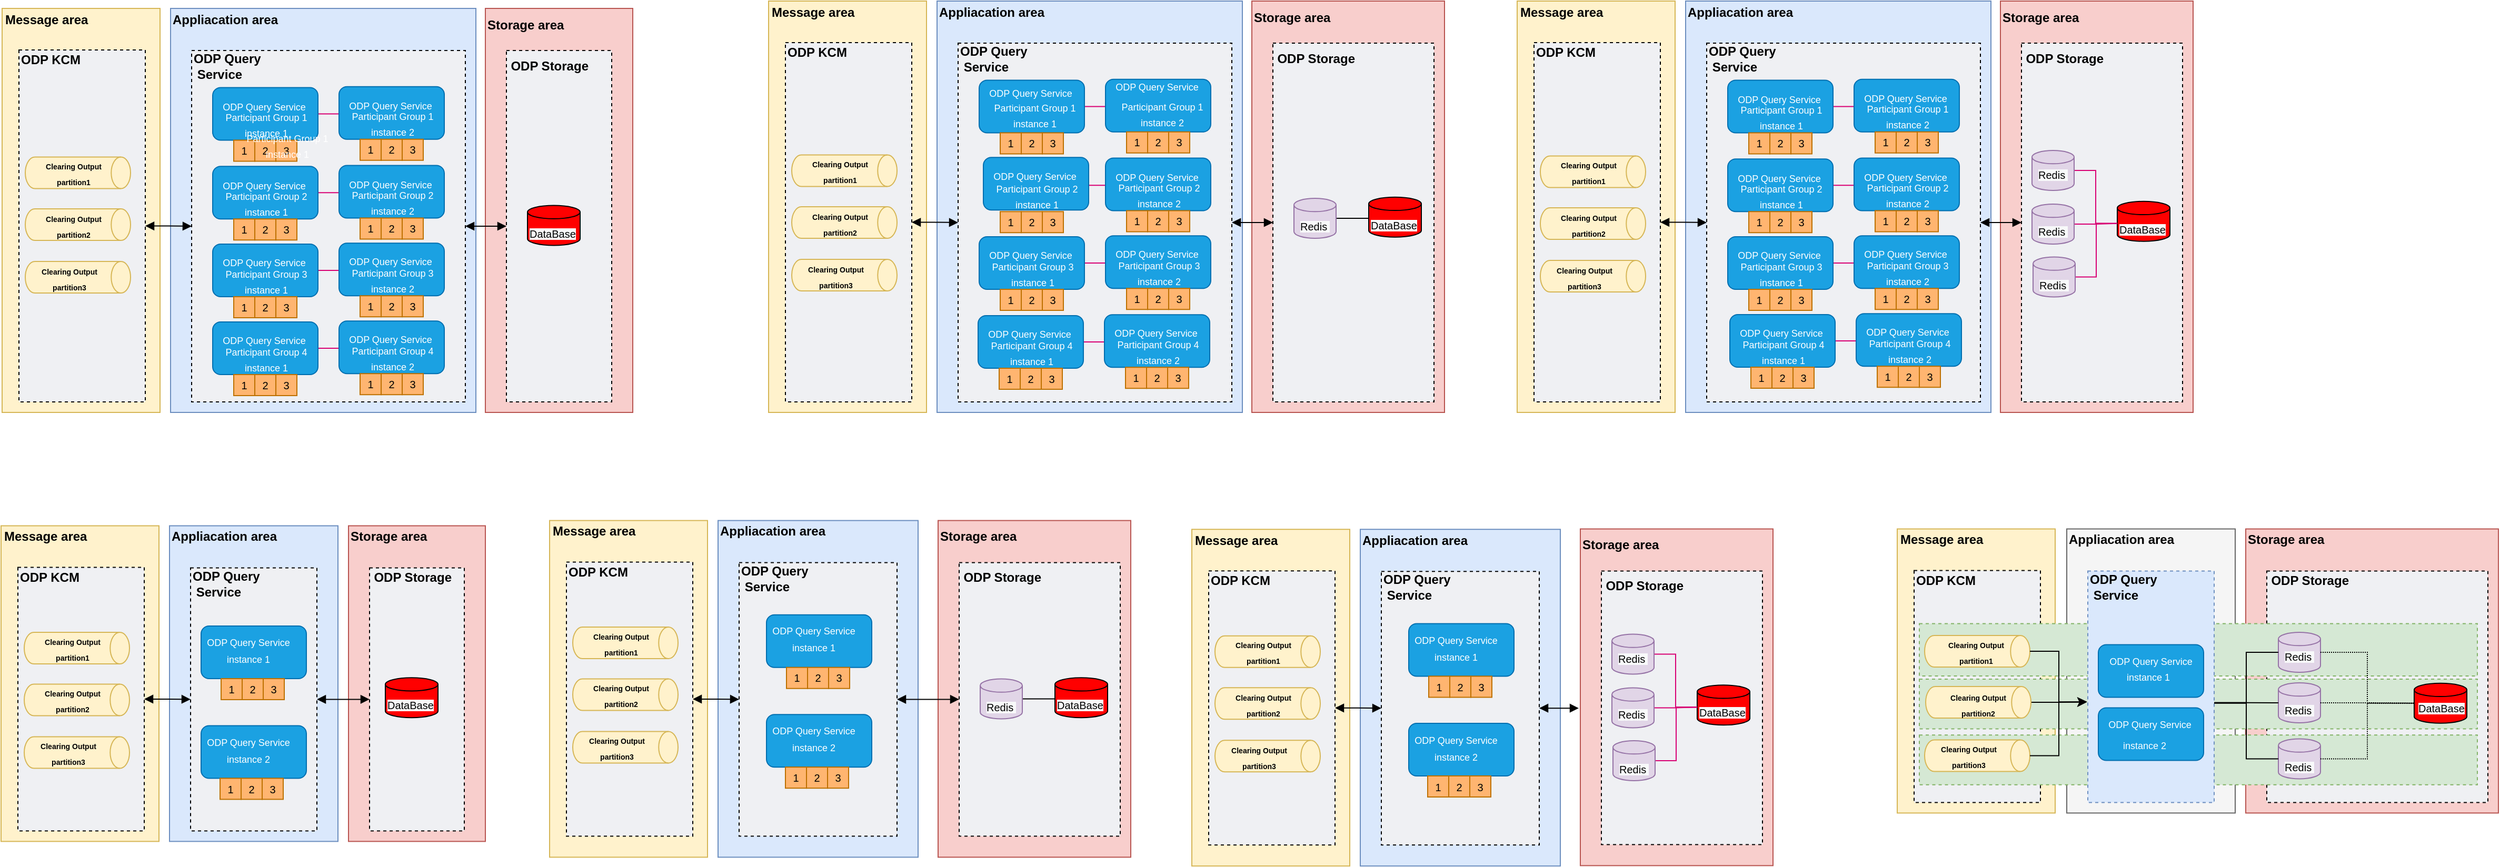 <mxfile version="24.8.3">
  <diagram id="dQKbuziraTE5frQCBS2z" name="cache strategy">
    <mxGraphModel dx="1224" dy="1106" grid="1" gridSize="10" guides="1" tooltips="1" connect="1" arrows="1" fold="1" page="1" pageScale="1" pageWidth="850" pageHeight="1100" math="0" shadow="0">
      <root>
        <mxCell id="0" />
        <mxCell id="1" parent="0" />
        <mxCell id="m8PfKZuvJSo8Xl4T7Bc3-1" value="" style="rounded=0;whiteSpace=wrap;html=1;fillColor=#dae8fc;strokeColor=#6c8ebf;" parent="1" vertex="1">
          <mxGeometry x="1209" y="828.74" width="160" height="300" as="geometry" />
        </mxCell>
        <mxCell id="m8PfKZuvJSo8Xl4T7Bc3-2" value="" style="rounded=0;whiteSpace=wrap;html=1;fillColor=#fff2cc;strokeColor=#d6b656;" parent="1" vertex="1">
          <mxGeometry x="1049" y="828.74" width="150" height="300" as="geometry" />
        </mxCell>
        <mxCell id="m8PfKZuvJSo8Xl4T7Bc3-3" value="" style="fillColor=#EFF0F3;strokeColor=default;dashed=1;verticalAlign=top;fontStyle=0;fontColor=#232F3D;align=left;" parent="1" vertex="1">
          <mxGeometry x="1065" y="868.24" width="120" height="250.5" as="geometry" />
        </mxCell>
        <mxCell id="m8PfKZuvJSo8Xl4T7Bc3-4" value="" style="fillColor=#EFF0F3;strokeColor=default;dashed=1;verticalAlign=top;fontStyle=0;fontColor=#232F3D;align=left;" parent="1" vertex="1">
          <mxGeometry x="1229" y="868.74" width="120" height="250" as="geometry" />
        </mxCell>
        <mxCell id="m8PfKZuvJSo8Xl4T7Bc3-5" value="" style="rounded=0;whiteSpace=wrap;html=1;fillColor=#f8cecc;strokeColor=#b85450;" parent="1" vertex="1">
          <mxGeometry x="1379" y="828.74" width="130" height="300" as="geometry" />
        </mxCell>
        <mxCell id="m8PfKZuvJSo8Xl4T7Bc3-6" value="" style="fillColor=#EFF0F3;strokeColor=default;dashed=1;verticalAlign=top;fontStyle=0;fontColor=#232F3D;align=left;" parent="1" vertex="1">
          <mxGeometry x="1399" y="868.74" width="90" height="250" as="geometry" />
        </mxCell>
        <mxCell id="m8PfKZuvJSo8Xl4T7Bc3-7" style="edgeStyle=orthogonalEdgeStyle;rounded=0;orthogonalLoop=1;jettySize=auto;html=1;exitX=1;exitY=0.5;exitDx=0;exitDy=0;endArrow=block;endFill=1;startArrow=block;startFill=1;" parent="1" source="m8PfKZuvJSo8Xl4T7Bc3-3" target="m8PfKZuvJSo8Xl4T7Bc3-4" edge="1">
          <mxGeometry relative="1" as="geometry" />
        </mxCell>
        <mxCell id="m8PfKZuvJSo8Xl4T7Bc3-8" value="&lt;b&gt;ODP KCM&lt;/b&gt;" style="text;html=1;strokeColor=none;fillColor=none;align=left;verticalAlign=middle;whiteSpace=wrap;rounded=0;fontColor=#000000;" parent="1" vertex="1">
          <mxGeometry x="1065" y="867.24" width="110" height="21" as="geometry" />
        </mxCell>
        <mxCell id="m8PfKZuvJSo8Xl4T7Bc3-9" value="" style="strokeWidth=1;html=1;shape=mxgraph.flowchart.direct_data;whiteSpace=wrap;fillColor=#fff2cc;strokeColor=#d6b656;" parent="1" vertex="1">
          <mxGeometry x="1071" y="979.24" width="100" height="30" as="geometry" />
        </mxCell>
        <mxCell id="m8PfKZuvJSo8Xl4T7Bc3-10" value="&lt;font size=&quot;1&quot; color=&quot;#000000&quot; style=&quot;&quot;&gt;&lt;b style=&quot;font-size: 7px;&quot;&gt;Clearing Output partition2&lt;/b&gt;&lt;/font&gt;" style="text;html=1;strokeColor=none;fillColor=none;align=center;verticalAlign=middle;whiteSpace=wrap;rounded=0;fontColor=#FFFFFF;" parent="1" vertex="1">
          <mxGeometry x="1087" y="979.24" width="60" height="30" as="geometry" />
        </mxCell>
        <mxCell id="m8PfKZuvJSo8Xl4T7Bc3-11" value="" style="strokeWidth=1;html=1;shape=mxgraph.flowchart.direct_data;whiteSpace=wrap;fillColor=#fff2cc;strokeColor=#d6b656;" parent="1" vertex="1">
          <mxGeometry x="1071" y="1029.24" width="100" height="30" as="geometry" />
        </mxCell>
        <mxCell id="m8PfKZuvJSo8Xl4T7Bc3-12" value="&lt;font size=&quot;1&quot; color=&quot;#000000&quot; style=&quot;&quot;&gt;&lt;b style=&quot;font-size: 7px;&quot;&gt;Clearing Output partition3&lt;/b&gt;&lt;/font&gt;" style="text;html=1;strokeColor=none;fillColor=none;align=center;verticalAlign=middle;whiteSpace=wrap;rounded=0;fontColor=#FFFFFF;" parent="1" vertex="1">
          <mxGeometry x="1083" y="1029.24" width="60" height="30" as="geometry" />
        </mxCell>
        <mxCell id="m8PfKZuvJSo8Xl4T7Bc3-13" style="edgeStyle=orthogonalEdgeStyle;rounded=0;orthogonalLoop=1;jettySize=auto;html=1;exitX=1;exitY=0.5;exitDx=0;exitDy=0;entryX=0;entryY=0.5;entryDx=0;entryDy=0;endArrow=block;endFill=1;startArrow=block;startFill=1;" parent="1" source="m8PfKZuvJSo8Xl4T7Bc3-4" target="m8PfKZuvJSo8Xl4T7Bc3-6" edge="1">
          <mxGeometry relative="1" as="geometry" />
        </mxCell>
        <mxCell id="m8PfKZuvJSo8Xl4T7Bc3-14" value="&lt;b&gt;ODP Query&lt;/b&gt;&lt;div&gt;&lt;b&gt;&amp;nbsp;Service&lt;/b&gt;&lt;/div&gt;" style="text;html=1;strokeColor=none;fillColor=none;align=left;verticalAlign=middle;whiteSpace=wrap;rounded=0;" parent="1" vertex="1">
          <mxGeometry x="1229" y="868.74" width="100" height="30" as="geometry" />
        </mxCell>
        <mxCell id="m8PfKZuvJSo8Xl4T7Bc3-15" value="&lt;div&gt;&lt;/div&gt;" style="rounded=1;whiteSpace=wrap;html=1;fillColor=#1ba1e2;strokeColor=#006EAF;fontColor=#ffffff;" parent="1" vertex="1">
          <mxGeometry x="1239" y="923.99" width="100" height="50" as="geometry" />
        </mxCell>
        <mxCell id="m8PfKZuvJSo8Xl4T7Bc3-16" value="&lt;font style=&quot;font-size: 9px;&quot; color=&quot;#ffffff&quot;&gt;ODP Query Service&lt;/font&gt;" style="text;html=1;strokeColor=none;fillColor=none;align=center;verticalAlign=middle;whiteSpace=wrap;rounded=0;" parent="1" vertex="1">
          <mxGeometry x="1229" y="923.99" width="110" height="30" as="geometry" />
        </mxCell>
        <mxCell id="m8PfKZuvJSo8Xl4T7Bc3-17" value="&lt;b&gt;ODP Storage&lt;/b&gt;" style="text;html=1;strokeColor=none;fillColor=none;align=right;verticalAlign=middle;whiteSpace=wrap;rounded=0;fontColor=#000000;" parent="1" vertex="1">
          <mxGeometry x="1399" y="868.24" width="80" height="20" as="geometry" />
        </mxCell>
        <mxCell id="m8PfKZuvJSo8Xl4T7Bc3-18" value="&lt;font style=&quot;font-size: 9px;&quot; color=&quot;#ffffff&quot;&gt;instance 1&lt;/font&gt;" style="text;html=1;strokeColor=none;fillColor=none;align=center;verticalAlign=middle;whiteSpace=wrap;rounded=0;" parent="1" vertex="1">
          <mxGeometry x="1229" y="939.99" width="110" height="30" as="geometry" />
        </mxCell>
        <mxCell id="m8PfKZuvJSo8Xl4T7Bc3-19" value="&lt;div&gt;&lt;/div&gt;" style="rounded=1;whiteSpace=wrap;html=1;fillColor=#1ba1e2;strokeColor=#006EAF;fontColor=#ffffff;" parent="1" vertex="1">
          <mxGeometry x="1239" y="1018.74" width="100" height="50" as="geometry" />
        </mxCell>
        <mxCell id="m8PfKZuvJSo8Xl4T7Bc3-20" value="&lt;font style=&quot;font-size: 9px;&quot; color=&quot;#ffffff&quot;&gt;ODP Query Service&lt;/font&gt;" style="text;html=1;strokeColor=none;fillColor=none;align=center;verticalAlign=middle;whiteSpace=wrap;rounded=0;" parent="1" vertex="1">
          <mxGeometry x="1229" y="1018.74" width="110" height="30" as="geometry" />
        </mxCell>
        <mxCell id="m8PfKZuvJSo8Xl4T7Bc3-21" value="&lt;font style=&quot;font-size: 9px;&quot; color=&quot;#ffffff&quot;&gt;instance 2&lt;/font&gt;" style="text;html=1;strokeColor=none;fillColor=none;align=center;verticalAlign=middle;whiteSpace=wrap;rounded=0;" parent="1" vertex="1">
          <mxGeometry x="1229" y="1034.74" width="110" height="30" as="geometry" />
        </mxCell>
        <mxCell id="m8PfKZuvJSo8Xl4T7Bc3-22" value="1" style="rounded=0;whiteSpace=wrap;html=1;fontSize=10;fontColor=#000000;strokeColor=#BD7000;strokeWidth=1;fillColor=#FFB570;" parent="1" vertex="1">
          <mxGeometry x="1258" y="973.99" width="20" height="20" as="geometry" />
        </mxCell>
        <mxCell id="m8PfKZuvJSo8Xl4T7Bc3-23" value="2" style="rounded=0;whiteSpace=wrap;html=1;fontSize=10;fontColor=#000000;strokeColor=#BD7000;strokeWidth=1;fillColor=#FFB570;" parent="1" vertex="1">
          <mxGeometry x="1278" y="973.99" width="20" height="20" as="geometry" />
        </mxCell>
        <mxCell id="m8PfKZuvJSo8Xl4T7Bc3-24" value="3" style="rounded=0;whiteSpace=wrap;html=1;fontSize=10;fontColor=#000000;strokeColor=#BD7000;strokeWidth=1;fillColor=#FFB570;" parent="1" vertex="1">
          <mxGeometry x="1298" y="973.99" width="20" height="20" as="geometry" />
        </mxCell>
        <mxCell id="m8PfKZuvJSo8Xl4T7Bc3-25" value="1" style="rounded=0;whiteSpace=wrap;html=1;fontSize=10;fontColor=#000000;strokeColor=#BD7000;strokeWidth=1;fillColor=#FFB570;" parent="1" vertex="1">
          <mxGeometry x="1257" y="1068.74" width="20" height="20" as="geometry" />
        </mxCell>
        <mxCell id="m8PfKZuvJSo8Xl4T7Bc3-26" value="2" style="rounded=0;whiteSpace=wrap;html=1;fontSize=10;fontColor=#000000;strokeColor=#BD7000;strokeWidth=1;fillColor=#FFB570;" parent="1" vertex="1">
          <mxGeometry x="1277" y="1068.74" width="20" height="20" as="geometry" />
        </mxCell>
        <mxCell id="m8PfKZuvJSo8Xl4T7Bc3-27" value="3" style="rounded=0;whiteSpace=wrap;html=1;fontSize=10;fontColor=#000000;strokeColor=#BD7000;strokeWidth=1;fillColor=#FFB570;" parent="1" vertex="1">
          <mxGeometry x="1297" y="1068.74" width="20" height="20" as="geometry" />
        </mxCell>
        <mxCell id="m8PfKZuvJSo8Xl4T7Bc3-28" value="&lt;b&gt;Message area&lt;/b&gt;" style="text;html=1;strokeColor=none;fillColor=none;align=left;verticalAlign=middle;whiteSpace=wrap;rounded=0;fontColor=#000000;" parent="1" vertex="1">
          <mxGeometry x="1050" y="828.74" width="110" height="21" as="geometry" />
        </mxCell>
        <mxCell id="m8PfKZuvJSo8Xl4T7Bc3-29" value="" style="strokeWidth=1;html=1;shape=mxgraph.flowchart.direct_data;whiteSpace=wrap;fillColor=#fff2cc;strokeColor=#d6b656;" parent="1" vertex="1">
          <mxGeometry x="1071" y="929.99" width="100" height="30" as="geometry" />
        </mxCell>
        <mxCell id="m8PfKZuvJSo8Xl4T7Bc3-30" value="&lt;font size=&quot;1&quot; color=&quot;#000000&quot; style=&quot;&quot;&gt;&lt;b style=&quot;font-size: 7px;&quot;&gt;Clearing Output partition1&lt;/b&gt;&lt;/font&gt;" style="text;html=1;strokeColor=none;fillColor=none;align=center;verticalAlign=middle;whiteSpace=wrap;rounded=0;fontColor=#FFFFFF;" parent="1" vertex="1">
          <mxGeometry x="1087" y="929.99" width="60" height="30" as="geometry" />
        </mxCell>
        <mxCell id="m8PfKZuvJSo8Xl4T7Bc3-31" value="&lt;b&gt;Appliacation area&lt;/b&gt;" style="text;html=1;strokeColor=none;fillColor=none;align=left;verticalAlign=middle;whiteSpace=wrap;rounded=0;fontColor=#000000;" parent="1" vertex="1">
          <mxGeometry x="1209" y="828.74" width="110" height="21" as="geometry" />
        </mxCell>
        <mxCell id="m8PfKZuvJSo8Xl4T7Bc3-32" value="&lt;b&gt;Storage area&lt;/b&gt;" style="text;html=1;strokeColor=none;fillColor=none;align=left;verticalAlign=middle;whiteSpace=wrap;rounded=0;fontColor=#000000;" parent="1" vertex="1">
          <mxGeometry x="1379" y="828.74" width="110" height="21" as="geometry" />
        </mxCell>
        <mxCell id="m8PfKZuvJSo8Xl4T7Bc3-33" value="" style="rounded=0;whiteSpace=wrap;html=1;fillColor=#f8cecc;strokeColor=#b85450;" parent="1" vertex="1">
          <mxGeometry x="3181" y="831.74" width="240" height="270" as="geometry" />
        </mxCell>
        <mxCell id="m8PfKZuvJSo8Xl4T7Bc3-34" value="" style="rounded=0;whiteSpace=wrap;html=1;fillColor=#f5f5f5;strokeColor=#666666;fontColor=#333333;" parent="1" vertex="1">
          <mxGeometry x="3011" y="831.74" width="160" height="270" as="geometry" />
        </mxCell>
        <mxCell id="m8PfKZuvJSo8Xl4T7Bc3-35" value="" style="rounded=0;whiteSpace=wrap;html=1;fillColor=#fff2cc;strokeColor=#d6b656;" parent="1" vertex="1">
          <mxGeometry x="2850" y="831.74" width="150" height="270" as="geometry" />
        </mxCell>
        <mxCell id="m8PfKZuvJSo8Xl4T7Bc3-36" value="" style="fillColor=#EFF0F3;strokeColor=default;dashed=1;verticalAlign=top;fontStyle=0;fontColor=#232F3D;align=left;" parent="1" vertex="1">
          <mxGeometry x="2866" y="871.24" width="120" height="220.5" as="geometry" />
        </mxCell>
        <mxCell id="m8PfKZuvJSo8Xl4T7Bc3-37" value="&lt;b&gt;ODP KCM&lt;/b&gt;" style="text;html=1;strokeColor=none;fillColor=none;align=left;verticalAlign=middle;whiteSpace=wrap;rounded=0;fontColor=#000000;" parent="1" vertex="1">
          <mxGeometry x="2866" y="870.24" width="110" height="21" as="geometry" />
        </mxCell>
        <mxCell id="m8PfKZuvJSo8Xl4T7Bc3-38" value="" style="fillColor=#EFF0F3;strokeColor=default;dashed=1;verticalAlign=top;fontStyle=0;fontColor=#232F3D;align=left;" parent="1" vertex="1">
          <mxGeometry x="3201" y="871.74" width="210" height="220" as="geometry" />
        </mxCell>
        <mxCell id="m8PfKZuvJSo8Xl4T7Bc3-39" value="&lt;b&gt;ODP Storage&lt;/b&gt;" style="text;html=1;strokeColor=none;fillColor=none;align=right;verticalAlign=middle;whiteSpace=wrap;rounded=0;fontColor=#000000;" parent="1" vertex="1">
          <mxGeometry x="3201" y="871.24" width="80" height="20" as="geometry" />
        </mxCell>
        <mxCell id="m8PfKZuvJSo8Xl4T7Bc3-40" value="&lt;b&gt;Message area&lt;/b&gt;" style="text;html=1;strokeColor=none;fillColor=none;align=left;verticalAlign=middle;whiteSpace=wrap;rounded=0;fontColor=#000000;" parent="1" vertex="1">
          <mxGeometry x="2851" y="831.74" width="110" height="21" as="geometry" />
        </mxCell>
        <mxCell id="m8PfKZuvJSo8Xl4T7Bc3-41" value="&lt;b&gt;Appliacation area&lt;/b&gt;" style="text;html=1;strokeColor=none;fillColor=none;align=left;verticalAlign=middle;whiteSpace=wrap;rounded=0;fontColor=#000000;" parent="1" vertex="1">
          <mxGeometry x="3011" y="831.74" width="110" height="21" as="geometry" />
        </mxCell>
        <mxCell id="m8PfKZuvJSo8Xl4T7Bc3-42" value="&lt;b&gt;Storage area&lt;/b&gt;" style="text;html=1;strokeColor=none;fillColor=none;align=left;verticalAlign=middle;whiteSpace=wrap;rounded=0;fontColor=#000000;" parent="1" vertex="1">
          <mxGeometry x="3181" y="831.74" width="110" height="21" as="geometry" />
        </mxCell>
        <mxCell id="m8PfKZuvJSo8Xl4T7Bc3-43" value="" style="rounded=0;whiteSpace=wrap;html=1;dashed=1;fillColor=#d5e8d4;strokeColor=#82b366;" parent="1" vertex="1">
          <mxGeometry x="2871" y="921.74" width="530" height="49.75" as="geometry" />
        </mxCell>
        <mxCell id="m8PfKZuvJSo8Xl4T7Bc3-44" value="" style="strokeWidth=1;html=1;shape=mxgraph.flowchart.database;whiteSpace=wrap;fontSize=10;fillColor=#e1d5e7;strokeColor=#9673a6;" parent="1" vertex="1">
          <mxGeometry x="3212" y="929.99" width="40" height="38" as="geometry" />
        </mxCell>
        <mxCell id="m8PfKZuvJSo8Xl4T7Bc3-45" value="" style="strokeWidth=1;html=1;shape=mxgraph.flowchart.direct_data;whiteSpace=wrap;fillColor=#fff2cc;strokeColor=#d6b656;" parent="1" vertex="1">
          <mxGeometry x="2876" y="932.99" width="100" height="30" as="geometry" />
        </mxCell>
        <mxCell id="m8PfKZuvJSo8Xl4T7Bc3-46" value="&lt;font size=&quot;1&quot; color=&quot;#000000&quot; style=&quot;&quot;&gt;&lt;b style=&quot;font-size: 7px;&quot;&gt;Clearing Output partition1&lt;/b&gt;&lt;/font&gt;" style="text;html=1;strokeColor=none;fillColor=none;align=center;verticalAlign=middle;whiteSpace=wrap;rounded=0;fontColor=#FFFFFF;" parent="1" vertex="1">
          <mxGeometry x="2895" y="932.99" width="60" height="30" as="geometry" />
        </mxCell>
        <mxCell id="m8PfKZuvJSo8Xl4T7Bc3-47" value="" style="rounded=0;whiteSpace=wrap;html=1;fillColor=#d5e8d4;strokeColor=#82b366;dashed=1;" parent="1" vertex="1">
          <mxGeometry x="2871" y="974.49" width="530" height="47.25" as="geometry" />
        </mxCell>
        <mxCell id="m8PfKZuvJSo8Xl4T7Bc3-48" style="edgeStyle=orthogonalEdgeStyle;rounded=0;orthogonalLoop=1;jettySize=auto;html=1;exitX=1;exitY=0.5;exitDx=0;exitDy=0;exitPerimeter=0;entryX=-0.005;entryY=0.565;entryDx=0;entryDy=0;entryPerimeter=0;" parent="1" source="m8PfKZuvJSo8Xl4T7Bc3-49" target="m8PfKZuvJSo8Xl4T7Bc3-57" edge="1">
          <mxGeometry relative="1" as="geometry" />
        </mxCell>
        <mxCell id="m8PfKZuvJSo8Xl4T7Bc3-49" value="" style="strokeWidth=1;html=1;shape=mxgraph.flowchart.direct_data;whiteSpace=wrap;fillColor=#fff2cc;strokeColor=#d6b656;" parent="1" vertex="1">
          <mxGeometry x="2877" y="981.49" width="100" height="30" as="geometry" />
        </mxCell>
        <mxCell id="m8PfKZuvJSo8Xl4T7Bc3-50" value="&lt;font size=&quot;1&quot; color=&quot;#000000&quot; style=&quot;&quot;&gt;&lt;b style=&quot;font-size: 7px;&quot;&gt;Clearing Output partition2&lt;/b&gt;&lt;/font&gt;" style="text;html=1;strokeColor=none;fillColor=none;align=center;verticalAlign=middle;whiteSpace=wrap;rounded=0;fontColor=#FFFFFF;" parent="1" vertex="1">
          <mxGeometry x="2897" y="982.74" width="60" height="30" as="geometry" />
        </mxCell>
        <mxCell id="m8PfKZuvJSo8Xl4T7Bc3-51" value="" style="strokeWidth=1;html=1;shape=mxgraph.flowchart.database;whiteSpace=wrap;fontSize=10;fillColor=#e1d5e7;strokeColor=#9673a6;" parent="1" vertex="1">
          <mxGeometry x="3212" y="977.99" width="40" height="38" as="geometry" />
        </mxCell>
        <mxCell id="m8PfKZuvJSo8Xl4T7Bc3-52" value="" style="rounded=0;whiteSpace=wrap;html=1;fillColor=#d5e8d4;strokeColor=#82b366;dashed=1;" parent="1" vertex="1">
          <mxGeometry x="2871" y="1027.62" width="530" height="47.25" as="geometry" />
        </mxCell>
        <mxCell id="m8PfKZuvJSo8Xl4T7Bc3-53" value="" style="strokeWidth=1;html=1;shape=mxgraph.flowchart.direct_data;whiteSpace=wrap;fillColor=#fff2cc;strokeColor=#d6b656;" parent="1" vertex="1">
          <mxGeometry x="2876" y="1032.24" width="100" height="30" as="geometry" />
        </mxCell>
        <mxCell id="m8PfKZuvJSo8Xl4T7Bc3-54" value="&lt;font size=&quot;1&quot; color=&quot;#000000&quot; style=&quot;&quot;&gt;&lt;b style=&quot;font-size: 7px;&quot;&gt;Clearing Output partition3&lt;/b&gt;&lt;/font&gt;" style="text;html=1;strokeColor=none;fillColor=none;align=center;verticalAlign=middle;whiteSpace=wrap;rounded=0;fontColor=#FFFFFF;" parent="1" vertex="1">
          <mxGeometry x="2888" y="1032.24" width="60" height="30" as="geometry" />
        </mxCell>
        <mxCell id="m8PfKZuvJSo8Xl4T7Bc3-55" value="" style="strokeWidth=1;html=1;shape=mxgraph.flowchart.database;whiteSpace=wrap;fontSize=10;fillColor=#e1d5e7;strokeColor=#9673a6;" parent="1" vertex="1">
          <mxGeometry x="3212" y="1031.24" width="40" height="38" as="geometry" />
        </mxCell>
        <mxCell id="m8PfKZuvJSo8Xl4T7Bc3-56" style="edgeStyle=orthogonalEdgeStyle;rounded=0;orthogonalLoop=1;jettySize=auto;html=1;exitX=0.995;exitY=0.569;exitDx=0;exitDy=0;endArrow=none;endFill=0;exitPerimeter=0;" parent="1" source="m8PfKZuvJSo8Xl4T7Bc3-57" target="m8PfKZuvJSo8Xl4T7Bc3-51" edge="1">
          <mxGeometry relative="1" as="geometry" />
        </mxCell>
        <mxCell id="m8PfKZuvJSo8Xl4T7Bc3-57" value="" style="fillColor=#dae8fc;strokeColor=#6c8ebf;dashed=1;verticalAlign=top;fontStyle=0;align=left;" parent="1" vertex="1">
          <mxGeometry x="3031" y="871.74" width="120" height="220" as="geometry" />
        </mxCell>
        <mxCell id="m8PfKZuvJSo8Xl4T7Bc3-58" value="&lt;b&gt;ODP Query&lt;/b&gt;&lt;div&gt;&lt;b&gt;&amp;nbsp;Service&lt;/b&gt;&lt;/div&gt;" style="text;html=1;strokeColor=none;fillColor=none;align=left;verticalAlign=middle;whiteSpace=wrap;rounded=0;" parent="1" vertex="1">
          <mxGeometry x="3031" y="871.74" width="100" height="30" as="geometry" />
        </mxCell>
        <mxCell id="m8PfKZuvJSo8Xl4T7Bc3-59" value="&lt;div&gt;&lt;/div&gt;" style="rounded=1;whiteSpace=wrap;html=1;fillColor=#1ba1e2;strokeColor=#006EAF;fontColor=#ffffff;" parent="1" vertex="1">
          <mxGeometry x="3041" y="941.74" width="100" height="50" as="geometry" />
        </mxCell>
        <mxCell id="m8PfKZuvJSo8Xl4T7Bc3-60" value="&lt;font style=&quot;font-size: 9px;&quot; color=&quot;#ffffff&quot;&gt;ODP Query Service&lt;/font&gt;" style="text;html=1;strokeColor=none;fillColor=none;align=center;verticalAlign=middle;whiteSpace=wrap;rounded=0;" parent="1" vertex="1">
          <mxGeometry x="3046" y="941.74" width="90" height="30" as="geometry" />
        </mxCell>
        <mxCell id="m8PfKZuvJSo8Xl4T7Bc3-61" value="&lt;font style=&quot;font-size: 9px;&quot; color=&quot;#ffffff&quot;&gt;instance 1&lt;/font&gt;" style="text;html=1;strokeColor=none;fillColor=none;align=left;verticalAlign=middle;whiteSpace=wrap;rounded=0;" parent="1" vertex="1">
          <mxGeometry x="3066" y="963.74" width="50" height="16.75" as="geometry" />
        </mxCell>
        <mxCell id="m8PfKZuvJSo8Xl4T7Bc3-62" value="&lt;div&gt;&lt;/div&gt;" style="rounded=1;whiteSpace=wrap;html=1;fillColor=#1ba1e2;strokeColor=#006EAF;fontColor=#ffffff;" parent="1" vertex="1">
          <mxGeometry x="3041" y="1001.74" width="100" height="50" as="geometry" />
        </mxCell>
        <mxCell id="m8PfKZuvJSo8Xl4T7Bc3-63" value="&lt;font style=&quot;font-size: 9px;&quot; color=&quot;#ffffff&quot;&gt;ODP Query Service&lt;/font&gt;" style="text;html=1;strokeColor=none;fillColor=none;align=center;verticalAlign=middle;whiteSpace=wrap;rounded=0;" parent="1" vertex="1">
          <mxGeometry x="3045" y="1001.74" width="90" height="30" as="geometry" />
        </mxCell>
        <mxCell id="m8PfKZuvJSo8Xl4T7Bc3-64" value="&lt;font style=&quot;font-size: 9px;&quot; color=&quot;#ffffff&quot;&gt;instance 2&lt;/font&gt;" style="text;html=1;strokeColor=none;fillColor=none;align=center;verticalAlign=middle;whiteSpace=wrap;rounded=0;" parent="1" vertex="1">
          <mxGeometry x="3055" y="1021.74" width="60" height="30" as="geometry" />
        </mxCell>
        <mxCell id="m8PfKZuvJSo8Xl4T7Bc3-65" style="edgeStyle=orthogonalEdgeStyle;rounded=0;orthogonalLoop=1;jettySize=auto;html=1;exitX=1;exitY=0.571;exitDx=0;exitDy=0;entryX=0;entryY=0.5;entryDx=0;entryDy=0;entryPerimeter=0;endArrow=none;endFill=0;exitPerimeter=0;" parent="1" source="m8PfKZuvJSo8Xl4T7Bc3-57" target="m8PfKZuvJSo8Xl4T7Bc3-44" edge="1">
          <mxGeometry relative="1" as="geometry" />
        </mxCell>
        <mxCell id="m8PfKZuvJSo8Xl4T7Bc3-66" style="edgeStyle=orthogonalEdgeStyle;rounded=0;orthogonalLoop=1;jettySize=auto;html=1;exitX=1.002;exitY=0.569;exitDx=0;exitDy=0;entryX=0;entryY=0.5;entryDx=0;entryDy=0;entryPerimeter=0;endArrow=none;endFill=0;exitPerimeter=0;" parent="1" source="m8PfKZuvJSo8Xl4T7Bc3-57" target="m8PfKZuvJSo8Xl4T7Bc3-55" edge="1">
          <mxGeometry relative="1" as="geometry" />
        </mxCell>
        <mxCell id="m8PfKZuvJSo8Xl4T7Bc3-67" style="edgeStyle=orthogonalEdgeStyle;rounded=0;orthogonalLoop=1;jettySize=auto;html=1;exitX=1;exitY=0.5;exitDx=0;exitDy=0;exitPerimeter=0;entryX=-0.008;entryY=0.566;entryDx=0;entryDy=0;entryPerimeter=0;" parent="1" source="m8PfKZuvJSo8Xl4T7Bc3-45" target="m8PfKZuvJSo8Xl4T7Bc3-57" edge="1">
          <mxGeometry relative="1" as="geometry" />
        </mxCell>
        <mxCell id="m8PfKZuvJSo8Xl4T7Bc3-68" style="edgeStyle=orthogonalEdgeStyle;rounded=0;orthogonalLoop=1;jettySize=auto;html=1;exitX=1;exitY=0.5;exitDx=0;exitDy=0;exitPerimeter=0;entryX=-0.008;entryY=0.566;entryDx=0;entryDy=0;entryPerimeter=0;" parent="1" source="m8PfKZuvJSo8Xl4T7Bc3-53" target="m8PfKZuvJSo8Xl4T7Bc3-57" edge="1">
          <mxGeometry relative="1" as="geometry" />
        </mxCell>
        <mxCell id="m8PfKZuvJSo8Xl4T7Bc3-69" value="" style="rounded=0;whiteSpace=wrap;html=1;fillColor=#f8cecc;strokeColor=#b85450;" parent="1" vertex="1">
          <mxGeometry x="1509" y="337" width="140" height="384" as="geometry" />
        </mxCell>
        <mxCell id="m8PfKZuvJSo8Xl4T7Bc3-70" value="" style="rounded=0;whiteSpace=wrap;html=1;fillColor=#dae8fc;strokeColor=#6c8ebf;" parent="1" vertex="1">
          <mxGeometry x="1210" y="337" width="290" height="384" as="geometry" />
        </mxCell>
        <mxCell id="m8PfKZuvJSo8Xl4T7Bc3-71" value="" style="rounded=0;whiteSpace=wrap;html=1;fillColor=#fff2cc;strokeColor=#d6b656;" parent="1" vertex="1">
          <mxGeometry x="1050" y="337" width="150" height="384" as="geometry" />
        </mxCell>
        <mxCell id="m8PfKZuvJSo8Xl4T7Bc3-72" style="edgeStyle=orthogonalEdgeStyle;rounded=0;orthogonalLoop=1;jettySize=auto;html=1;exitX=1;exitY=0.5;exitDx=0;exitDy=0;endArrow=block;endFill=1;startArrow=block;startFill=1;" parent="1" source="m8PfKZuvJSo8Xl4T7Bc3-73" target="m8PfKZuvJSo8Xl4T7Bc3-80" edge="1">
          <mxGeometry relative="1" as="geometry" />
        </mxCell>
        <mxCell id="m8PfKZuvJSo8Xl4T7Bc3-73" value="" style="fillColor=#EFF0F3;strokeColor=default;dashed=1;verticalAlign=top;fontStyle=0;fontColor=#232F3D;align=left;" parent="1" vertex="1">
          <mxGeometry x="1066" y="376.5" width="120" height="334.5" as="geometry" />
        </mxCell>
        <mxCell id="m8PfKZuvJSo8Xl4T7Bc3-74" value="&lt;b&gt;ODP KCM&lt;/b&gt;" style="text;html=1;strokeColor=none;fillColor=none;align=left;verticalAlign=middle;whiteSpace=wrap;rounded=0;fontColor=#000000;" parent="1" vertex="1">
          <mxGeometry x="1066" y="375.5" width="110" height="21" as="geometry" />
        </mxCell>
        <mxCell id="m8PfKZuvJSo8Xl4T7Bc3-75" value="" style="strokeWidth=1;html=1;shape=mxgraph.flowchart.direct_data;whiteSpace=wrap;fillColor=#fff2cc;strokeColor=#d6b656;" parent="1" vertex="1">
          <mxGeometry x="1072" y="527.5" width="100" height="30" as="geometry" />
        </mxCell>
        <mxCell id="m8PfKZuvJSo8Xl4T7Bc3-76" value="&lt;font size=&quot;1&quot; color=&quot;#000000&quot; style=&quot;&quot;&gt;&lt;b style=&quot;font-size: 7px;&quot;&gt;Clearing Output partition2&lt;/b&gt;&lt;/font&gt;" style="text;html=1;strokeColor=none;fillColor=none;align=center;verticalAlign=middle;whiteSpace=wrap;rounded=0;fontColor=#FFFFFF;" parent="1" vertex="1">
          <mxGeometry x="1088" y="527.5" width="60" height="30" as="geometry" />
        </mxCell>
        <mxCell id="m8PfKZuvJSo8Xl4T7Bc3-77" value="" style="strokeWidth=1;html=1;shape=mxgraph.flowchart.direct_data;whiteSpace=wrap;fillColor=#fff2cc;strokeColor=#d6b656;" parent="1" vertex="1">
          <mxGeometry x="1072" y="577.5" width="100" height="30" as="geometry" />
        </mxCell>
        <mxCell id="m8PfKZuvJSo8Xl4T7Bc3-78" value="&lt;font size=&quot;1&quot; color=&quot;#000000&quot; style=&quot;&quot;&gt;&lt;b style=&quot;font-size: 7px;&quot;&gt;Clearing Output partition3&lt;/b&gt;&lt;/font&gt;" style="text;html=1;strokeColor=none;fillColor=none;align=center;verticalAlign=middle;whiteSpace=wrap;rounded=0;fontColor=#FFFFFF;" parent="1" vertex="1">
          <mxGeometry x="1084" y="577.5" width="60" height="30" as="geometry" />
        </mxCell>
        <mxCell id="m8PfKZuvJSo8Xl4T7Bc3-79" style="edgeStyle=orthogonalEdgeStyle;rounded=0;orthogonalLoop=1;jettySize=auto;html=1;exitX=1;exitY=0.5;exitDx=0;exitDy=0;entryX=0;entryY=0.5;entryDx=0;entryDy=0;endArrow=block;endFill=1;startArrow=block;startFill=1;" parent="1" source="m8PfKZuvJSo8Xl4T7Bc3-80" target="m8PfKZuvJSo8Xl4T7Bc3-85" edge="1">
          <mxGeometry relative="1" as="geometry" />
        </mxCell>
        <mxCell id="m8PfKZuvJSo8Xl4T7Bc3-80" value="" style="fillColor=#EFF0F3;strokeColor=default;dashed=1;verticalAlign=top;fontStyle=0;fontColor=#232F3D;align=left;" parent="1" vertex="1">
          <mxGeometry x="1230" y="377" width="260" height="334" as="geometry" />
        </mxCell>
        <mxCell id="m8PfKZuvJSo8Xl4T7Bc3-81" value="&lt;b&gt;ODP Query&lt;/b&gt;&lt;div&gt;&lt;b&gt;&amp;nbsp;Service&lt;/b&gt;&lt;/div&gt;" style="text;html=1;strokeColor=none;fillColor=none;align=left;verticalAlign=middle;whiteSpace=wrap;rounded=0;" parent="1" vertex="1">
          <mxGeometry x="1230" y="377" width="100" height="30" as="geometry" />
        </mxCell>
        <mxCell id="m8PfKZuvJSo8Xl4T7Bc3-82" style="edgeStyle=orthogonalEdgeStyle;rounded=0;orthogonalLoop=1;jettySize=auto;html=1;exitX=1;exitY=0.5;exitDx=0;exitDy=0;entryX=0;entryY=0.5;entryDx=0;entryDy=0;endArrow=none;endFill=0;strokeColor=#D80073;" parent="1" source="m8PfKZuvJSo8Xl4T7Bc3-83" target="m8PfKZuvJSo8Xl4T7Bc3-100" edge="1">
          <mxGeometry relative="1" as="geometry" />
        </mxCell>
        <mxCell id="m8PfKZuvJSo8Xl4T7Bc3-83" value="&lt;div&gt;&lt;/div&gt;" style="rounded=1;whiteSpace=wrap;html=1;fillColor=#1ba1e2;strokeColor=#006EAF;fontColor=#ffffff;" parent="1" vertex="1">
          <mxGeometry x="1250" y="412.25" width="100" height="50" as="geometry" />
        </mxCell>
        <mxCell id="m8PfKZuvJSo8Xl4T7Bc3-84" value="&lt;font style=&quot;font-size: 9px;&quot; color=&quot;#ffffff&quot;&gt;ODP Query Service&lt;/font&gt;" style="text;html=1;strokeColor=none;fillColor=none;align=center;verticalAlign=middle;whiteSpace=wrap;rounded=0;" parent="1" vertex="1">
          <mxGeometry x="1254" y="417" width="90" height="25.25" as="geometry" />
        </mxCell>
        <mxCell id="m8PfKZuvJSo8Xl4T7Bc3-85" value="" style="fillColor=#EFF0F3;strokeColor=default;dashed=1;verticalAlign=top;fontStyle=0;fontColor=#232F3D;align=left;" parent="1" vertex="1">
          <mxGeometry x="1529" y="377" width="100" height="334" as="geometry" />
        </mxCell>
        <mxCell id="m8PfKZuvJSo8Xl4T7Bc3-86" value="&lt;b&gt;ODP Storage&lt;/b&gt;" style="text;html=1;strokeColor=none;fillColor=none;align=right;verticalAlign=middle;whiteSpace=wrap;rounded=0;fontColor=#000000;" parent="1" vertex="1">
          <mxGeometry x="1529" y="381.5" width="80" height="20" as="geometry" />
        </mxCell>
        <mxCell id="m8PfKZuvJSo8Xl4T7Bc3-87" value="&lt;font style=&quot;font-size: 9px;&quot; color=&quot;#ffffff&quot;&gt;Participant Group 1 instance 1&lt;/font&gt;" style="text;html=1;strokeColor=none;fillColor=none;align=center;verticalAlign=middle;whiteSpace=wrap;rounded=0;" parent="1" vertex="1">
          <mxGeometry x="1256" y="432.25" width="90" height="30" as="geometry" />
        </mxCell>
        <mxCell id="m8PfKZuvJSo8Xl4T7Bc3-88" value="1" style="rounded=0;whiteSpace=wrap;html=1;fontSize=10;fontColor=#000000;strokeColor=#BD7000;strokeWidth=1;fillColor=#FFB570;" parent="1" vertex="1">
          <mxGeometry x="1270" y="462.25" width="20" height="20" as="geometry" />
        </mxCell>
        <mxCell id="m8PfKZuvJSo8Xl4T7Bc3-89" value="2" style="rounded=0;whiteSpace=wrap;html=1;fontSize=10;fontColor=#000000;strokeColor=#BD7000;strokeWidth=1;fillColor=#FFB570;" parent="1" vertex="1">
          <mxGeometry x="1290" y="462.25" width="20" height="20" as="geometry" />
        </mxCell>
        <mxCell id="m8PfKZuvJSo8Xl4T7Bc3-90" value="3" style="rounded=0;whiteSpace=wrap;html=1;fontSize=10;fontColor=#000000;strokeColor=#BD7000;strokeWidth=1;fillColor=#FFB570;" parent="1" vertex="1">
          <mxGeometry x="1310" y="462.25" width="20" height="20" as="geometry" />
        </mxCell>
        <mxCell id="m8PfKZuvJSo8Xl4T7Bc3-91" value="&lt;b&gt;Message area&lt;/b&gt;" style="text;html=1;strokeColor=none;fillColor=none;align=left;verticalAlign=middle;whiteSpace=wrap;rounded=0;fontColor=#000000;" parent="1" vertex="1">
          <mxGeometry x="1051" y="337" width="110" height="21" as="geometry" />
        </mxCell>
        <mxCell id="m8PfKZuvJSo8Xl4T7Bc3-92" value="" style="strokeWidth=1;html=1;shape=mxgraph.flowchart.direct_data;whiteSpace=wrap;fillColor=#fff2cc;strokeColor=#d6b656;" parent="1" vertex="1">
          <mxGeometry x="1072" y="478.25" width="100" height="30" as="geometry" />
        </mxCell>
        <mxCell id="m8PfKZuvJSo8Xl4T7Bc3-93" value="&lt;font size=&quot;1&quot; color=&quot;#000000&quot; style=&quot;&quot;&gt;&lt;b style=&quot;font-size: 7px;&quot;&gt;Clearing Output partition1&lt;/b&gt;&lt;/font&gt;" style="text;html=1;strokeColor=none;fillColor=none;align=center;verticalAlign=middle;whiteSpace=wrap;rounded=0;fontColor=#FFFFFF;" parent="1" vertex="1">
          <mxGeometry x="1088" y="478.25" width="60" height="30" as="geometry" />
        </mxCell>
        <mxCell id="m8PfKZuvJSo8Xl4T7Bc3-94" value="&lt;b&gt;Appliacation area&lt;/b&gt;" style="text;html=1;strokeColor=none;fillColor=none;align=left;verticalAlign=middle;whiteSpace=wrap;rounded=0;fontColor=#000000;" parent="1" vertex="1">
          <mxGeometry x="1210" y="337" width="110" height="21" as="geometry" />
        </mxCell>
        <mxCell id="m8PfKZuvJSo8Xl4T7Bc3-95" value="&lt;b&gt;Storage area&lt;/b&gt;" style="text;html=1;strokeColor=none;fillColor=none;align=left;verticalAlign=middle;whiteSpace=wrap;rounded=0;fontColor=#000000;" parent="1" vertex="1">
          <mxGeometry x="1509" y="342" width="110" height="21" as="geometry" />
        </mxCell>
        <mxCell id="m8PfKZuvJSo8Xl4T7Bc3-96" value="" style="strokeWidth=1;html=1;shape=mxgraph.flowchart.database;whiteSpace=wrap;fontSize=10;fontColor=#000000;fillColor=#FF0000;" parent="1" vertex="1">
          <mxGeometry x="3341" y="978.37" width="50" height="38" as="geometry" />
        </mxCell>
        <mxCell id="m8PfKZuvJSo8Xl4T7Bc3-97" value="&lt;span style=&quot;color: rgb(0, 0, 0); font-family: helvetica; font-size: 10px; font-style: normal; font-weight: 400; letter-spacing: normal; text-align: center; text-indent: 0px; text-transform: none; word-spacing: 0px; background-color: rgb(248, 249, 250); display: inline; float: none;&quot;&gt;DataBase&lt;/span&gt;" style="text;whiteSpace=wrap;html=1;fontSize=10;fontColor=#000000;" parent="1" vertex="1">
          <mxGeometry x="3343" y="989.93" width="50" height="16.38" as="geometry" />
        </mxCell>
        <mxCell id="m8PfKZuvJSo8Xl4T7Bc3-98" value="" style="strokeWidth=1;html=1;shape=mxgraph.flowchart.database;whiteSpace=wrap;fontSize=10;fontColor=#000000;fillColor=#FF0000;" parent="1" vertex="1">
          <mxGeometry x="1414" y="973.11" width="50" height="38" as="geometry" />
        </mxCell>
        <mxCell id="m8PfKZuvJSo8Xl4T7Bc3-99" value="&lt;span style=&quot;color: rgb(0, 0, 0); font-family: helvetica; font-size: 10px; font-style: normal; font-weight: 400; letter-spacing: normal; text-align: center; text-indent: 0px; text-transform: none; word-spacing: 0px; background-color: rgb(248, 249, 250); display: inline; float: none;&quot;&gt;DataBase&lt;/span&gt;" style="text;whiteSpace=wrap;html=1;fontSize=10;fontColor=#000000;" parent="1" vertex="1">
          <mxGeometry x="1414" y="987.48" width="60" height="26.38" as="geometry" />
        </mxCell>
        <mxCell id="m8PfKZuvJSo8Xl4T7Bc3-100" value="&lt;div&gt;&lt;/div&gt;" style="rounded=1;whiteSpace=wrap;html=1;fillColor=#1ba1e2;strokeColor=#006EAF;fontColor=#ffffff;" parent="1" vertex="1">
          <mxGeometry x="1370" y="411.37" width="100" height="50" as="geometry" />
        </mxCell>
        <mxCell id="m8PfKZuvJSo8Xl4T7Bc3-101" value="&lt;font style=&quot;font-size: 9px;&quot; color=&quot;#ffffff&quot;&gt;ODP Query Service&lt;/font&gt;" style="text;html=1;strokeColor=none;fillColor=none;align=center;verticalAlign=middle;whiteSpace=wrap;rounded=0;" parent="1" vertex="1">
          <mxGeometry x="1374" y="416.12" width="90" height="25.25" as="geometry" />
        </mxCell>
        <mxCell id="m8PfKZuvJSo8Xl4T7Bc3-102" value="&lt;span style=&quot;color: rgb(255, 255, 255); font-size: 9px;&quot;&gt;Participant Group&lt;/span&gt;&lt;font style=&quot;font-size: 9px;&quot; color=&quot;#ffffff&quot;&gt;&amp;nbsp;1 instance 2&lt;/font&gt;" style="text;html=1;strokeColor=none;fillColor=none;align=center;verticalAlign=middle;whiteSpace=wrap;rounded=0;" parent="1" vertex="1">
          <mxGeometry x="1376" y="431.37" width="90" height="30" as="geometry" />
        </mxCell>
        <mxCell id="m8PfKZuvJSo8Xl4T7Bc3-103" value="1" style="rounded=0;whiteSpace=wrap;html=1;fontSize=10;fontColor=#000000;strokeColor=#BD7000;strokeWidth=1;fillColor=#FFB570;" parent="1" vertex="1">
          <mxGeometry x="1390" y="461.37" width="20" height="20" as="geometry" />
        </mxCell>
        <mxCell id="m8PfKZuvJSo8Xl4T7Bc3-104" value="2" style="rounded=0;whiteSpace=wrap;html=1;fontSize=10;fontColor=#000000;strokeColor=#BD7000;strokeWidth=1;fillColor=#FFB570;" parent="1" vertex="1">
          <mxGeometry x="1410" y="461.37" width="20" height="20" as="geometry" />
        </mxCell>
        <mxCell id="m8PfKZuvJSo8Xl4T7Bc3-105" value="3" style="rounded=0;whiteSpace=wrap;html=1;fontSize=10;fontColor=#000000;strokeColor=#BD7000;strokeWidth=1;fillColor=#FFB570;" parent="1" vertex="1">
          <mxGeometry x="1430" y="461.37" width="20" height="20" as="geometry" />
        </mxCell>
        <mxCell id="m8PfKZuvJSo8Xl4T7Bc3-106" style="edgeStyle=orthogonalEdgeStyle;rounded=0;orthogonalLoop=1;jettySize=auto;html=1;exitX=1;exitY=0.5;exitDx=0;exitDy=0;entryX=0;entryY=0.5;entryDx=0;entryDy=0;endArrow=none;endFill=0;strokeColor=#D80073;" parent="1" source="m8PfKZuvJSo8Xl4T7Bc3-107" target="m8PfKZuvJSo8Xl4T7Bc3-113" edge="1">
          <mxGeometry relative="1" as="geometry" />
        </mxCell>
        <mxCell id="m8PfKZuvJSo8Xl4T7Bc3-107" value="&lt;div&gt;&lt;/div&gt;" style="rounded=1;whiteSpace=wrap;html=1;fillColor=#1ba1e2;strokeColor=#006EAF;fontColor=#ffffff;" parent="1" vertex="1">
          <mxGeometry x="1250" y="487.13" width="100" height="50" as="geometry" />
        </mxCell>
        <mxCell id="m8PfKZuvJSo8Xl4T7Bc3-108" value="&lt;font style=&quot;font-size: 9px;&quot; color=&quot;#ffffff&quot;&gt;ODP Query Service&lt;/font&gt;" style="text;html=1;strokeColor=none;fillColor=none;align=center;verticalAlign=middle;whiteSpace=wrap;rounded=0;" parent="1" vertex="1">
          <mxGeometry x="1254" y="491.88" width="90" height="25.25" as="geometry" />
        </mxCell>
        <mxCell id="m8PfKZuvJSo8Xl4T7Bc3-109" value="&lt;span style=&quot;color: rgb(255, 255, 255); font-size: 9px;&quot;&gt;Participant Group 2 instance 1&lt;/span&gt;" style="text;html=1;strokeColor=none;fillColor=none;align=center;verticalAlign=middle;whiteSpace=wrap;rounded=0;" parent="1" vertex="1">
          <mxGeometry x="1256" y="507.13" width="90" height="30" as="geometry" />
        </mxCell>
        <mxCell id="m8PfKZuvJSo8Xl4T7Bc3-110" value="1" style="rounded=0;whiteSpace=wrap;html=1;fontSize=10;fontColor=#000000;strokeColor=#BD7000;strokeWidth=1;fillColor=#FFB570;" parent="1" vertex="1">
          <mxGeometry x="1270" y="537.13" width="20" height="20" as="geometry" />
        </mxCell>
        <mxCell id="m8PfKZuvJSo8Xl4T7Bc3-111" value="2" style="rounded=0;whiteSpace=wrap;html=1;fontSize=10;fontColor=#000000;strokeColor=#BD7000;strokeWidth=1;fillColor=#FFB570;" parent="1" vertex="1">
          <mxGeometry x="1290" y="537.13" width="20" height="20" as="geometry" />
        </mxCell>
        <mxCell id="m8PfKZuvJSo8Xl4T7Bc3-112" value="3" style="rounded=0;whiteSpace=wrap;html=1;fontSize=10;fontColor=#000000;strokeColor=#BD7000;strokeWidth=1;fillColor=#FFB570;" parent="1" vertex="1">
          <mxGeometry x="1310" y="537.13" width="20" height="20" as="geometry" />
        </mxCell>
        <mxCell id="m8PfKZuvJSo8Xl4T7Bc3-113" value="&lt;div&gt;&lt;/div&gt;" style="rounded=1;whiteSpace=wrap;html=1;fillColor=#1ba1e2;strokeColor=#006EAF;fontColor=#ffffff;" parent="1" vertex="1">
          <mxGeometry x="1370" y="486.25" width="100" height="50" as="geometry" />
        </mxCell>
        <mxCell id="m8PfKZuvJSo8Xl4T7Bc3-114" value="&lt;font style=&quot;font-size: 9px;&quot; color=&quot;#ffffff&quot;&gt;ODP Query Service&lt;/font&gt;" style="text;html=1;strokeColor=none;fillColor=none;align=center;verticalAlign=middle;whiteSpace=wrap;rounded=0;" parent="1" vertex="1">
          <mxGeometry x="1374" y="491" width="90" height="25.25" as="geometry" />
        </mxCell>
        <mxCell id="m8PfKZuvJSo8Xl4T7Bc3-115" value="&lt;span style=&quot;color: rgb(255, 255, 255); font-size: 9px;&quot;&gt;Participant Group 2 instance 2&lt;/span&gt;" style="text;html=1;strokeColor=none;fillColor=none;align=center;verticalAlign=middle;whiteSpace=wrap;rounded=0;" parent="1" vertex="1">
          <mxGeometry x="1376" y="506.25" width="90" height="30" as="geometry" />
        </mxCell>
        <mxCell id="m8PfKZuvJSo8Xl4T7Bc3-116" value="1" style="rounded=0;whiteSpace=wrap;html=1;fontSize=10;fontColor=#000000;strokeColor=#BD7000;strokeWidth=1;fillColor=#FFB570;" parent="1" vertex="1">
          <mxGeometry x="1390" y="536.25" width="20" height="20" as="geometry" />
        </mxCell>
        <mxCell id="m8PfKZuvJSo8Xl4T7Bc3-117" value="2" style="rounded=0;whiteSpace=wrap;html=1;fontSize=10;fontColor=#000000;strokeColor=#BD7000;strokeWidth=1;fillColor=#FFB570;" parent="1" vertex="1">
          <mxGeometry x="1410" y="536.25" width="20" height="20" as="geometry" />
        </mxCell>
        <mxCell id="m8PfKZuvJSo8Xl4T7Bc3-118" value="3" style="rounded=0;whiteSpace=wrap;html=1;fontSize=10;fontColor=#000000;strokeColor=#BD7000;strokeWidth=1;fillColor=#FFB570;" parent="1" vertex="1">
          <mxGeometry x="1430" y="536.25" width="20" height="20" as="geometry" />
        </mxCell>
        <mxCell id="m8PfKZuvJSo8Xl4T7Bc3-119" style="edgeStyle=orthogonalEdgeStyle;rounded=0;orthogonalLoop=1;jettySize=auto;html=1;exitX=1;exitY=0.5;exitDx=0;exitDy=0;entryX=0;entryY=0.5;entryDx=0;entryDy=0;endArrow=none;endFill=0;strokeColor=#D80073;" parent="1" source="m8PfKZuvJSo8Xl4T7Bc3-120" target="m8PfKZuvJSo8Xl4T7Bc3-126" edge="1">
          <mxGeometry relative="1" as="geometry" />
        </mxCell>
        <mxCell id="m8PfKZuvJSo8Xl4T7Bc3-120" value="&lt;div&gt;&lt;/div&gt;" style="rounded=1;whiteSpace=wrap;html=1;fillColor=#1ba1e2;strokeColor=#006EAF;fontColor=#ffffff;" parent="1" vertex="1">
          <mxGeometry x="1250" y="561" width="100" height="50" as="geometry" />
        </mxCell>
        <mxCell id="m8PfKZuvJSo8Xl4T7Bc3-121" value="&lt;font style=&quot;font-size: 9px;&quot; color=&quot;#ffffff&quot;&gt;ODP Query Service&lt;/font&gt;" style="text;html=1;strokeColor=none;fillColor=none;align=center;verticalAlign=middle;whiteSpace=wrap;rounded=0;" parent="1" vertex="1">
          <mxGeometry x="1254" y="565.75" width="90" height="25.25" as="geometry" />
        </mxCell>
        <mxCell id="m8PfKZuvJSo8Xl4T7Bc3-122" value="&lt;span style=&quot;color: rgb(255, 255, 255); font-size: 9px;&quot;&gt;Participant Group 3 instance 1&lt;/span&gt;" style="text;html=1;strokeColor=none;fillColor=none;align=center;verticalAlign=middle;whiteSpace=wrap;rounded=0;" parent="1" vertex="1">
          <mxGeometry x="1256" y="581" width="90" height="30" as="geometry" />
        </mxCell>
        <mxCell id="m8PfKZuvJSo8Xl4T7Bc3-123" value="1" style="rounded=0;whiteSpace=wrap;html=1;fontSize=10;fontColor=#000000;strokeColor=#BD7000;strokeWidth=1;fillColor=#FFB570;" parent="1" vertex="1">
          <mxGeometry x="1270" y="611" width="20" height="20" as="geometry" />
        </mxCell>
        <mxCell id="m8PfKZuvJSo8Xl4T7Bc3-124" value="2" style="rounded=0;whiteSpace=wrap;html=1;fontSize=10;fontColor=#000000;strokeColor=#BD7000;strokeWidth=1;fillColor=#FFB570;" parent="1" vertex="1">
          <mxGeometry x="1290" y="611" width="20" height="20" as="geometry" />
        </mxCell>
        <mxCell id="m8PfKZuvJSo8Xl4T7Bc3-125" value="3" style="rounded=0;whiteSpace=wrap;html=1;fontSize=10;fontColor=#000000;strokeColor=#BD7000;strokeWidth=1;fillColor=#FFB570;" parent="1" vertex="1">
          <mxGeometry x="1310" y="611" width="20" height="20" as="geometry" />
        </mxCell>
        <mxCell id="m8PfKZuvJSo8Xl4T7Bc3-126" value="&lt;div&gt;&lt;/div&gt;" style="rounded=1;whiteSpace=wrap;html=1;fillColor=#1ba1e2;strokeColor=#006EAF;fontColor=#ffffff;" parent="1" vertex="1">
          <mxGeometry x="1370" y="560.12" width="100" height="50" as="geometry" />
        </mxCell>
        <mxCell id="m8PfKZuvJSo8Xl4T7Bc3-127" value="&lt;font style=&quot;font-size: 9px;&quot; color=&quot;#ffffff&quot;&gt;ODP Query Service&lt;/font&gt;" style="text;html=1;strokeColor=none;fillColor=none;align=center;verticalAlign=middle;whiteSpace=wrap;rounded=0;" parent="1" vertex="1">
          <mxGeometry x="1374" y="564.87" width="90" height="25.25" as="geometry" />
        </mxCell>
        <mxCell id="m8PfKZuvJSo8Xl4T7Bc3-128" value="&lt;span style=&quot;color: rgb(255, 255, 255); font-size: 9px;&quot;&gt;Participant Group 3 instance 2&lt;/span&gt;" style="text;html=1;strokeColor=none;fillColor=none;align=center;verticalAlign=middle;whiteSpace=wrap;rounded=0;" parent="1" vertex="1">
          <mxGeometry x="1376" y="580.12" width="90" height="30" as="geometry" />
        </mxCell>
        <mxCell id="m8PfKZuvJSo8Xl4T7Bc3-129" value="1" style="rounded=0;whiteSpace=wrap;html=1;fontSize=10;fontColor=#000000;strokeColor=#BD7000;strokeWidth=1;fillColor=#FFB570;" parent="1" vertex="1">
          <mxGeometry x="1390" y="610.12" width="20" height="20" as="geometry" />
        </mxCell>
        <mxCell id="m8PfKZuvJSo8Xl4T7Bc3-130" value="2" style="rounded=0;whiteSpace=wrap;html=1;fontSize=10;fontColor=#000000;strokeColor=#BD7000;strokeWidth=1;fillColor=#FFB570;" parent="1" vertex="1">
          <mxGeometry x="1410" y="610.12" width="20" height="20" as="geometry" />
        </mxCell>
        <mxCell id="m8PfKZuvJSo8Xl4T7Bc3-131" value="3" style="rounded=0;whiteSpace=wrap;html=1;fontSize=10;fontColor=#000000;strokeColor=#BD7000;strokeWidth=1;fillColor=#FFB570;" parent="1" vertex="1">
          <mxGeometry x="1430" y="610.12" width="20" height="20" as="geometry" />
        </mxCell>
        <mxCell id="m8PfKZuvJSo8Xl4T7Bc3-132" value="" style="strokeWidth=1;html=1;shape=mxgraph.flowchart.database;whiteSpace=wrap;fontSize=10;fontColor=#000000;fillColor=#FF0000;" parent="1" vertex="1">
          <mxGeometry x="1549" y="524.25" width="50" height="38" as="geometry" />
        </mxCell>
        <mxCell id="m8PfKZuvJSo8Xl4T7Bc3-133" value="&lt;span style=&quot;color: rgb(0, 0, 0); font-family: helvetica; font-size: 10px; font-style: normal; font-weight: 400; letter-spacing: normal; text-align: center; text-indent: 0px; text-transform: none; word-spacing: 0px; background-color: rgb(248, 249, 250); display: inline; float: none;&quot;&gt;DataBase&lt;/span&gt;" style="text;whiteSpace=wrap;html=1;fontSize=10;fontColor=#000000;" parent="1" vertex="1">
          <mxGeometry x="1549" y="538.62" width="60" height="26.38" as="geometry" />
        </mxCell>
        <mxCell id="m8PfKZuvJSo8Xl4T7Bc3-134" style="edgeStyle=orthogonalEdgeStyle;rounded=0;orthogonalLoop=1;jettySize=auto;html=1;exitX=1;exitY=0.5;exitDx=0;exitDy=0;exitPerimeter=0;entryX=0;entryY=0.5;entryDx=0;entryDy=0;entryPerimeter=0;endArrow=none;endFill=0;dashed=1;dashPattern=1 1;" parent="1" source="m8PfKZuvJSo8Xl4T7Bc3-44" target="m8PfKZuvJSo8Xl4T7Bc3-96" edge="1">
          <mxGeometry relative="1" as="geometry" />
        </mxCell>
        <mxCell id="m8PfKZuvJSo8Xl4T7Bc3-135" style="edgeStyle=orthogonalEdgeStyle;rounded=0;orthogonalLoop=1;jettySize=auto;html=1;exitX=1;exitY=0.5;exitDx=0;exitDy=0;exitPerimeter=0;entryX=0;entryY=0.5;entryDx=0;entryDy=0;entryPerimeter=0;endArrow=none;endFill=0;dashed=1;dashPattern=1 1;" parent="1" source="m8PfKZuvJSo8Xl4T7Bc3-51" target="m8PfKZuvJSo8Xl4T7Bc3-96" edge="1">
          <mxGeometry relative="1" as="geometry" />
        </mxCell>
        <mxCell id="m8PfKZuvJSo8Xl4T7Bc3-136" style="edgeStyle=orthogonalEdgeStyle;rounded=0;orthogonalLoop=1;jettySize=auto;html=1;exitX=1;exitY=0.5;exitDx=0;exitDy=0;exitPerimeter=0;entryX=0;entryY=0.5;entryDx=0;entryDy=0;entryPerimeter=0;endArrow=none;endFill=0;dashed=1;dashPattern=1 1;" parent="1" source="m8PfKZuvJSo8Xl4T7Bc3-55" target="m8PfKZuvJSo8Xl4T7Bc3-96" edge="1">
          <mxGeometry relative="1" as="geometry" />
        </mxCell>
        <mxCell id="m8PfKZuvJSo8Xl4T7Bc3-137" value="&lt;span style=&quot;color: rgb(0, 0, 0); font-family: helvetica; font-size: 10px; font-style: normal; font-weight: 400; letter-spacing: normal; text-align: center; text-indent: 0px; text-transform: none; word-spacing: 0px; background-color: rgb(248, 249, 250); display: inline; float: none;&quot;&gt;Redis&amp;nbsp;&lt;/span&gt;" style="text;whiteSpace=wrap;html=1;fontSize=10;fontColor=#000000;" parent="1" vertex="1">
          <mxGeometry x="3216" y="940.8" width="27" height="16.38" as="geometry" />
        </mxCell>
        <mxCell id="m8PfKZuvJSo8Xl4T7Bc3-138" value="&lt;span style=&quot;color: rgb(0, 0, 0); font-family: helvetica; font-size: 10px; font-style: normal; font-weight: 400; letter-spacing: normal; text-align: center; text-indent: 0px; text-transform: none; word-spacing: 0px; background-color: rgb(248, 249, 250); display: inline; float: none;&quot;&gt;Redis&amp;nbsp;&lt;/span&gt;" style="text;whiteSpace=wrap;html=1;fontSize=10;fontColor=#000000;" parent="1" vertex="1">
          <mxGeometry x="3216" y="991.74" width="27" height="16.38" as="geometry" />
        </mxCell>
        <mxCell id="m8PfKZuvJSo8Xl4T7Bc3-139" value="&lt;span style=&quot;color: rgb(0, 0, 0); font-family: helvetica; font-size: 10px; font-style: normal; font-weight: 400; letter-spacing: normal; text-align: center; text-indent: 0px; text-transform: none; word-spacing: 0px; background-color: rgb(248, 249, 250); display: inline; float: none;&quot;&gt;Redis&amp;nbsp;&lt;/span&gt;" style="text;whiteSpace=wrap;html=1;fontSize=10;fontColor=#000000;" parent="1" vertex="1">
          <mxGeometry x="3216" y="1045.86" width="27" height="16.38" as="geometry" />
        </mxCell>
        <mxCell id="m8PfKZuvJSo8Xl4T7Bc3-140" value="" style="rounded=0;whiteSpace=wrap;html=1;fillColor=#f8cecc;strokeColor=#b85450;" parent="1" vertex="1">
          <mxGeometry x="2237" y="330" width="183" height="391" as="geometry" />
        </mxCell>
        <mxCell id="m8PfKZuvJSo8Xl4T7Bc3-141" value="" style="rounded=0;whiteSpace=wrap;html=1;fillColor=#dae8fc;strokeColor=#6c8ebf;" parent="1" vertex="1">
          <mxGeometry x="1938" y="330" width="290" height="391" as="geometry" />
        </mxCell>
        <mxCell id="m8PfKZuvJSo8Xl4T7Bc3-142" value="" style="rounded=0;whiteSpace=wrap;html=1;fillColor=#fff2cc;strokeColor=#d6b656;" parent="1" vertex="1">
          <mxGeometry x="1778" y="330" width="150" height="391" as="geometry" />
        </mxCell>
        <mxCell id="m8PfKZuvJSo8Xl4T7Bc3-143" style="edgeStyle=orthogonalEdgeStyle;rounded=0;orthogonalLoop=1;jettySize=auto;html=1;exitX=1;exitY=0.5;exitDx=0;exitDy=0;endArrow=block;endFill=1;startArrow=block;startFill=1;" parent="1" source="m8PfKZuvJSo8Xl4T7Bc3-144" target="m8PfKZuvJSo8Xl4T7Bc3-151" edge="1">
          <mxGeometry relative="1" as="geometry" />
        </mxCell>
        <mxCell id="m8PfKZuvJSo8Xl4T7Bc3-144" value="" style="fillColor=#EFF0F3;strokeColor=default;dashed=1;verticalAlign=top;fontStyle=0;fontColor=#232F3D;align=left;" parent="1" vertex="1">
          <mxGeometry x="1794" y="369.5" width="120" height="341.5" as="geometry" />
        </mxCell>
        <mxCell id="m8PfKZuvJSo8Xl4T7Bc3-145" value="&lt;b&gt;ODP KCM&lt;/b&gt;" style="text;html=1;strokeColor=none;fillColor=none;align=left;verticalAlign=middle;whiteSpace=wrap;rounded=0;fontColor=#000000;" parent="1" vertex="1">
          <mxGeometry x="1794" y="368.5" width="110" height="21" as="geometry" />
        </mxCell>
        <mxCell id="m8PfKZuvJSo8Xl4T7Bc3-146" value="" style="strokeWidth=1;html=1;shape=mxgraph.flowchart.direct_data;whiteSpace=wrap;fillColor=#fff2cc;strokeColor=#d6b656;" parent="1" vertex="1">
          <mxGeometry x="1800" y="525.5" width="100" height="30" as="geometry" />
        </mxCell>
        <mxCell id="m8PfKZuvJSo8Xl4T7Bc3-147" value="&lt;font size=&quot;1&quot; color=&quot;#000000&quot; style=&quot;&quot;&gt;&lt;b style=&quot;font-size: 7px;&quot;&gt;Clearing Output partition2&lt;/b&gt;&lt;/font&gt;" style="text;html=1;strokeColor=none;fillColor=none;align=center;verticalAlign=middle;whiteSpace=wrap;rounded=0;fontColor=#FFFFFF;" parent="1" vertex="1">
          <mxGeometry x="1816" y="525.5" width="60" height="30" as="geometry" />
        </mxCell>
        <mxCell id="m8PfKZuvJSo8Xl4T7Bc3-148" value="" style="strokeWidth=1;html=1;shape=mxgraph.flowchart.direct_data;whiteSpace=wrap;fillColor=#fff2cc;strokeColor=#d6b656;" parent="1" vertex="1">
          <mxGeometry x="1800" y="575.5" width="100" height="30" as="geometry" />
        </mxCell>
        <mxCell id="m8PfKZuvJSo8Xl4T7Bc3-149" value="&lt;font size=&quot;1&quot; color=&quot;#000000&quot; style=&quot;&quot;&gt;&lt;b style=&quot;font-size: 7px;&quot;&gt;Clearing Output partition3&lt;/b&gt;&lt;/font&gt;" style="text;html=1;strokeColor=none;fillColor=none;align=center;verticalAlign=middle;whiteSpace=wrap;rounded=0;fontColor=#FFFFFF;" parent="1" vertex="1">
          <mxGeometry x="1812" y="575.5" width="60" height="30" as="geometry" />
        </mxCell>
        <mxCell id="m8PfKZuvJSo8Xl4T7Bc3-150" style="edgeStyle=orthogonalEdgeStyle;rounded=0;orthogonalLoop=1;jettySize=auto;html=1;exitX=1;exitY=0.5;exitDx=0;exitDy=0;entryX=0;entryY=0.5;entryDx=0;entryDy=0;endArrow=block;endFill=1;startArrow=block;startFill=1;" parent="1" source="m8PfKZuvJSo8Xl4T7Bc3-151" target="m8PfKZuvJSo8Xl4T7Bc3-156" edge="1">
          <mxGeometry relative="1" as="geometry" />
        </mxCell>
        <mxCell id="m8PfKZuvJSo8Xl4T7Bc3-151" value="" style="fillColor=#EFF0F3;strokeColor=default;dashed=1;verticalAlign=top;fontStyle=0;fontColor=#232F3D;align=left;" parent="1" vertex="1">
          <mxGeometry x="1958" y="370" width="260" height="341" as="geometry" />
        </mxCell>
        <mxCell id="m8PfKZuvJSo8Xl4T7Bc3-152" value="&lt;b&gt;ODP Query&lt;/b&gt;&lt;div&gt;&lt;b&gt;&amp;nbsp;Service&lt;/b&gt;&lt;/div&gt;" style="text;html=1;strokeColor=none;fillColor=none;align=left;verticalAlign=middle;whiteSpace=wrap;rounded=0;" parent="1" vertex="1">
          <mxGeometry x="1958" y="370" width="100" height="30" as="geometry" />
        </mxCell>
        <mxCell id="m8PfKZuvJSo8Xl4T7Bc3-153" style="edgeStyle=orthogonalEdgeStyle;rounded=0;orthogonalLoop=1;jettySize=auto;html=1;exitX=1;exitY=0.5;exitDx=0;exitDy=0;entryX=0;entryY=0.5;entryDx=0;entryDy=0;endArrow=none;endFill=0;strokeColor=#D80073;" parent="1" source="m8PfKZuvJSo8Xl4T7Bc3-154" target="m8PfKZuvJSo8Xl4T7Bc3-167" edge="1">
          <mxGeometry relative="1" as="geometry" />
        </mxCell>
        <mxCell id="m8PfKZuvJSo8Xl4T7Bc3-154" value="&lt;div&gt;&lt;/div&gt;" style="rounded=1;whiteSpace=wrap;html=1;fillColor=#1ba1e2;strokeColor=#006EAF;fontColor=#ffffff;" parent="1" vertex="1">
          <mxGeometry x="1978" y="405.25" width="100" height="50" as="geometry" />
        </mxCell>
        <mxCell id="m8PfKZuvJSo8Xl4T7Bc3-155" value="&lt;font style=&quot;font-size: 9px;&quot; color=&quot;#ffffff&quot;&gt;ODP Query Service&lt;/font&gt;" style="text;html=1;strokeColor=none;fillColor=none;align=center;verticalAlign=middle;whiteSpace=wrap;rounded=0;" parent="1" vertex="1">
          <mxGeometry x="1982" y="404" width="90" height="25.25" as="geometry" />
        </mxCell>
        <mxCell id="m8PfKZuvJSo8Xl4T7Bc3-156" value="" style="fillColor=#EFF0F3;strokeColor=default;dashed=1;verticalAlign=top;fontStyle=0;fontColor=#232F3D;align=left;" parent="1" vertex="1">
          <mxGeometry x="2257" y="370" width="153" height="341" as="geometry" />
        </mxCell>
        <mxCell id="m8PfKZuvJSo8Xl4T7Bc3-157" value="&lt;b&gt;ODP Storage&lt;/b&gt;" style="text;html=1;strokeColor=none;fillColor=none;align=right;verticalAlign=middle;whiteSpace=wrap;rounded=0;fontColor=#000000;" parent="1" vertex="1">
          <mxGeometry x="2257" y="374.5" width="80" height="20" as="geometry" />
        </mxCell>
        <mxCell id="m8PfKZuvJSo8Xl4T7Bc3-159" value="1" style="rounded=0;whiteSpace=wrap;html=1;fontSize=10;fontColor=#000000;strokeColor=#BD7000;strokeWidth=1;fillColor=#FFB570;" parent="1" vertex="1">
          <mxGeometry x="1998" y="455.25" width="20" height="20" as="geometry" />
        </mxCell>
        <mxCell id="m8PfKZuvJSo8Xl4T7Bc3-160" value="2" style="rounded=0;whiteSpace=wrap;html=1;fontSize=10;fontColor=#000000;strokeColor=#BD7000;strokeWidth=1;fillColor=#FFB570;" parent="1" vertex="1">
          <mxGeometry x="2018" y="455.25" width="20" height="20" as="geometry" />
        </mxCell>
        <mxCell id="m8PfKZuvJSo8Xl4T7Bc3-161" value="3" style="rounded=0;whiteSpace=wrap;html=1;fontSize=10;fontColor=#000000;strokeColor=#BD7000;strokeWidth=1;fillColor=#FFB570;" parent="1" vertex="1">
          <mxGeometry x="2038" y="455.25" width="20" height="20" as="geometry" />
        </mxCell>
        <mxCell id="m8PfKZuvJSo8Xl4T7Bc3-162" value="&lt;b&gt;Message area&lt;/b&gt;" style="text;html=1;strokeColor=none;fillColor=none;align=left;verticalAlign=middle;whiteSpace=wrap;rounded=0;fontColor=#000000;" parent="1" vertex="1">
          <mxGeometry x="1779" y="330" width="110" height="21" as="geometry" />
        </mxCell>
        <mxCell id="m8PfKZuvJSo8Xl4T7Bc3-163" value="" style="strokeWidth=1;html=1;shape=mxgraph.flowchart.direct_data;whiteSpace=wrap;fillColor=#fff2cc;strokeColor=#d6b656;" parent="1" vertex="1">
          <mxGeometry x="1800" y="476.25" width="100" height="30" as="geometry" />
        </mxCell>
        <mxCell id="m8PfKZuvJSo8Xl4T7Bc3-164" value="&lt;font size=&quot;1&quot; color=&quot;#000000&quot; style=&quot;&quot;&gt;&lt;b style=&quot;font-size: 7px;&quot;&gt;Clearing Output partition1&lt;/b&gt;&lt;/font&gt;" style="text;html=1;strokeColor=none;fillColor=none;align=center;verticalAlign=middle;whiteSpace=wrap;rounded=0;fontColor=#FFFFFF;" parent="1" vertex="1">
          <mxGeometry x="1816" y="476.25" width="60" height="30" as="geometry" />
        </mxCell>
        <mxCell id="m8PfKZuvJSo8Xl4T7Bc3-165" value="&lt;b&gt;Appliacation area&lt;/b&gt;" style="text;html=1;strokeColor=none;fillColor=none;align=left;verticalAlign=middle;whiteSpace=wrap;rounded=0;fontColor=#000000;" parent="1" vertex="1">
          <mxGeometry x="1938" y="330" width="110" height="21" as="geometry" />
        </mxCell>
        <mxCell id="m8PfKZuvJSo8Xl4T7Bc3-166" value="&lt;b&gt;Storage area&lt;/b&gt;" style="text;html=1;strokeColor=none;fillColor=none;align=left;verticalAlign=middle;whiteSpace=wrap;rounded=0;fontColor=#000000;" parent="1" vertex="1">
          <mxGeometry x="2237" y="335" width="110" height="21" as="geometry" />
        </mxCell>
        <mxCell id="m8PfKZuvJSo8Xl4T7Bc3-167" value="&lt;div&gt;&lt;/div&gt;" style="rounded=1;whiteSpace=wrap;html=1;fillColor=#1ba1e2;strokeColor=#006EAF;fontColor=#ffffff;" parent="1" vertex="1">
          <mxGeometry x="2098" y="404.37" width="100" height="50" as="geometry" />
        </mxCell>
        <mxCell id="m8PfKZuvJSo8Xl4T7Bc3-168" value="&lt;font style=&quot;font-size: 9px;&quot; color=&quot;#ffffff&quot;&gt;ODP Query Service&lt;/font&gt;" style="text;html=1;strokeColor=none;fillColor=none;align=center;verticalAlign=middle;whiteSpace=wrap;rounded=0;" parent="1" vertex="1">
          <mxGeometry x="2102" y="401.5" width="90" height="18.5" as="geometry" />
        </mxCell>
        <mxCell id="m8PfKZuvJSo8Xl4T7Bc3-170" value="1" style="rounded=0;whiteSpace=wrap;html=1;fontSize=10;fontColor=#000000;strokeColor=#BD7000;strokeWidth=1;fillColor=#FFB570;" parent="1" vertex="1">
          <mxGeometry x="2118" y="454.37" width="20" height="20" as="geometry" />
        </mxCell>
        <mxCell id="m8PfKZuvJSo8Xl4T7Bc3-171" value="2" style="rounded=0;whiteSpace=wrap;html=1;fontSize=10;fontColor=#000000;strokeColor=#BD7000;strokeWidth=1;fillColor=#FFB570;" parent="1" vertex="1">
          <mxGeometry x="2138" y="454.37" width="20" height="20" as="geometry" />
        </mxCell>
        <mxCell id="m8PfKZuvJSo8Xl4T7Bc3-172" value="3" style="rounded=0;whiteSpace=wrap;html=1;fontSize=10;fontColor=#000000;strokeColor=#BD7000;strokeWidth=1;fillColor=#FFB570;" parent="1" vertex="1">
          <mxGeometry x="2158" y="454.37" width="20" height="20" as="geometry" />
        </mxCell>
        <mxCell id="m8PfKZuvJSo8Xl4T7Bc3-173" style="edgeStyle=orthogonalEdgeStyle;rounded=0;orthogonalLoop=1;jettySize=auto;html=1;exitX=1;exitY=0.5;exitDx=0;exitDy=0;entryX=0;entryY=0.5;entryDx=0;entryDy=0;endArrow=none;endFill=0;strokeColor=#D80073;" parent="1" target="m8PfKZuvJSo8Xl4T7Bc3-180" edge="1">
          <mxGeometry relative="1" as="geometry">
            <mxPoint x="2078" y="505.13" as="sourcePoint" />
          </mxGeometry>
        </mxCell>
        <mxCell id="m8PfKZuvJSo8Xl4T7Bc3-177" value="1" style="rounded=0;whiteSpace=wrap;html=1;fontSize=10;fontColor=#000000;strokeColor=#BD7000;strokeWidth=1;fillColor=#FFB570;" parent="1" vertex="1">
          <mxGeometry x="1998" y="530.13" width="20" height="20" as="geometry" />
        </mxCell>
        <mxCell id="m8PfKZuvJSo8Xl4T7Bc3-178" value="2" style="rounded=0;whiteSpace=wrap;html=1;fontSize=10;fontColor=#000000;strokeColor=#BD7000;strokeWidth=1;fillColor=#FFB570;" parent="1" vertex="1">
          <mxGeometry x="2018" y="530.13" width="20" height="20" as="geometry" />
        </mxCell>
        <mxCell id="m8PfKZuvJSo8Xl4T7Bc3-179" value="3" style="rounded=0;whiteSpace=wrap;html=1;fontSize=10;fontColor=#000000;strokeColor=#BD7000;strokeWidth=1;fillColor=#FFB570;" parent="1" vertex="1">
          <mxGeometry x="2038" y="530.13" width="20" height="20" as="geometry" />
        </mxCell>
        <mxCell id="m8PfKZuvJSo8Xl4T7Bc3-180" value="&lt;div&gt;&lt;/div&gt;" style="rounded=1;whiteSpace=wrap;html=1;fillColor=#1ba1e2;strokeColor=#006EAF;fontColor=#ffffff;" parent="1" vertex="1">
          <mxGeometry x="2098" y="479.25" width="100" height="50" as="geometry" />
        </mxCell>
        <mxCell id="m8PfKZuvJSo8Xl4T7Bc3-181" value="&lt;font style=&quot;font-size: 9px;&quot; color=&quot;#ffffff&quot;&gt;ODP Query Service&lt;/font&gt;" style="text;html=1;strokeColor=none;fillColor=none;align=center;verticalAlign=middle;whiteSpace=wrap;rounded=0;" parent="1" vertex="1">
          <mxGeometry x="2102" y="484" width="90" height="25.25" as="geometry" />
        </mxCell>
        <mxCell id="m8PfKZuvJSo8Xl4T7Bc3-182" value="&lt;span style=&quot;color: rgb(255, 255, 255); font-size: 9px;&quot;&gt;Participant Group 2 instance 2&lt;/span&gt;" style="text;html=1;strokeColor=none;fillColor=none;align=center;verticalAlign=middle;whiteSpace=wrap;rounded=0;" parent="1" vertex="1">
          <mxGeometry x="2104" y="499.25" width="90" height="30" as="geometry" />
        </mxCell>
        <mxCell id="m8PfKZuvJSo8Xl4T7Bc3-183" value="1" style="rounded=0;whiteSpace=wrap;html=1;fontSize=10;fontColor=#000000;strokeColor=#BD7000;strokeWidth=1;fillColor=#FFB570;" parent="1" vertex="1">
          <mxGeometry x="2118" y="529.25" width="20" height="20" as="geometry" />
        </mxCell>
        <mxCell id="m8PfKZuvJSo8Xl4T7Bc3-184" value="2" style="rounded=0;whiteSpace=wrap;html=1;fontSize=10;fontColor=#000000;strokeColor=#BD7000;strokeWidth=1;fillColor=#FFB570;" parent="1" vertex="1">
          <mxGeometry x="2138" y="529.25" width="20" height="20" as="geometry" />
        </mxCell>
        <mxCell id="m8PfKZuvJSo8Xl4T7Bc3-185" value="3" style="rounded=0;whiteSpace=wrap;html=1;fontSize=10;fontColor=#000000;strokeColor=#BD7000;strokeWidth=1;fillColor=#FFB570;" parent="1" vertex="1">
          <mxGeometry x="2158" y="529.25" width="20" height="20" as="geometry" />
        </mxCell>
        <mxCell id="m8PfKZuvJSo8Xl4T7Bc3-186" style="edgeStyle=orthogonalEdgeStyle;rounded=0;orthogonalLoop=1;jettySize=auto;html=1;exitX=1;exitY=0.5;exitDx=0;exitDy=0;entryX=0;entryY=0.5;entryDx=0;entryDy=0;endArrow=none;endFill=0;strokeColor=#D80073;" parent="1" source="m8PfKZuvJSo8Xl4T7Bc3-187" target="m8PfKZuvJSo8Xl4T7Bc3-193" edge="1">
          <mxGeometry relative="1" as="geometry" />
        </mxCell>
        <mxCell id="m8PfKZuvJSo8Xl4T7Bc3-187" value="&lt;div&gt;&lt;/div&gt;" style="rounded=1;whiteSpace=wrap;html=1;fillColor=#1ba1e2;strokeColor=#006EAF;fontColor=#ffffff;" parent="1" vertex="1">
          <mxGeometry x="1978" y="554" width="100" height="50" as="geometry" />
        </mxCell>
        <mxCell id="m8PfKZuvJSo8Xl4T7Bc3-188" value="&lt;font style=&quot;font-size: 9px;&quot; color=&quot;#ffffff&quot;&gt;ODP Query Service&lt;/font&gt;" style="text;html=1;strokeColor=none;fillColor=none;align=center;verticalAlign=middle;whiteSpace=wrap;rounded=0;" parent="1" vertex="1">
          <mxGeometry x="1982" y="558.75" width="90" height="25.25" as="geometry" />
        </mxCell>
        <mxCell id="m8PfKZuvJSo8Xl4T7Bc3-189" value="&lt;span style=&quot;color: rgb(255, 255, 255); font-size: 9px;&quot;&gt;Participant Group 3 instance 1&lt;/span&gt;" style="text;html=1;strokeColor=none;fillColor=none;align=center;verticalAlign=middle;whiteSpace=wrap;rounded=0;" parent="1" vertex="1">
          <mxGeometry x="1984" y="574" width="90" height="30" as="geometry" />
        </mxCell>
        <mxCell id="m8PfKZuvJSo8Xl4T7Bc3-190" value="1" style="rounded=0;whiteSpace=wrap;html=1;fontSize=10;fontColor=#000000;strokeColor=#BD7000;strokeWidth=1;fillColor=#FFB570;" parent="1" vertex="1">
          <mxGeometry x="1998" y="604" width="20" height="20" as="geometry" />
        </mxCell>
        <mxCell id="m8PfKZuvJSo8Xl4T7Bc3-191" value="2" style="rounded=0;whiteSpace=wrap;html=1;fontSize=10;fontColor=#000000;strokeColor=#BD7000;strokeWidth=1;fillColor=#FFB570;" parent="1" vertex="1">
          <mxGeometry x="2018" y="604" width="20" height="20" as="geometry" />
        </mxCell>
        <mxCell id="m8PfKZuvJSo8Xl4T7Bc3-192" value="3" style="rounded=0;whiteSpace=wrap;html=1;fontSize=10;fontColor=#000000;strokeColor=#BD7000;strokeWidth=1;fillColor=#FFB570;" parent="1" vertex="1">
          <mxGeometry x="2038" y="604" width="20" height="20" as="geometry" />
        </mxCell>
        <mxCell id="m8PfKZuvJSo8Xl4T7Bc3-193" value="&lt;div&gt;&lt;/div&gt;" style="rounded=1;whiteSpace=wrap;html=1;fillColor=#1ba1e2;strokeColor=#006EAF;fontColor=#ffffff;" parent="1" vertex="1">
          <mxGeometry x="2098" y="553.12" width="100" height="50" as="geometry" />
        </mxCell>
        <mxCell id="m8PfKZuvJSo8Xl4T7Bc3-194" value="&lt;font style=&quot;font-size: 9px;&quot; color=&quot;#ffffff&quot;&gt;ODP Query Service&lt;/font&gt;" style="text;html=1;strokeColor=none;fillColor=none;align=center;verticalAlign=middle;whiteSpace=wrap;rounded=0;" parent="1" vertex="1">
          <mxGeometry x="2102" y="557.87" width="90" height="25.25" as="geometry" />
        </mxCell>
        <mxCell id="m8PfKZuvJSo8Xl4T7Bc3-195" value="&lt;span style=&quot;color: rgb(255, 255, 255); font-size: 9px;&quot;&gt;Participant Group 3 instance 2&lt;/span&gt;" style="text;html=1;strokeColor=none;fillColor=none;align=center;verticalAlign=middle;whiteSpace=wrap;rounded=0;" parent="1" vertex="1">
          <mxGeometry x="2104" y="573.12" width="90" height="30" as="geometry" />
        </mxCell>
        <mxCell id="m8PfKZuvJSo8Xl4T7Bc3-196" value="1" style="rounded=0;whiteSpace=wrap;html=1;fontSize=10;fontColor=#000000;strokeColor=#BD7000;strokeWidth=1;fillColor=#FFB570;" parent="1" vertex="1">
          <mxGeometry x="2118" y="603.12" width="20" height="20" as="geometry" />
        </mxCell>
        <mxCell id="m8PfKZuvJSo8Xl4T7Bc3-197" value="2" style="rounded=0;whiteSpace=wrap;html=1;fontSize=10;fontColor=#000000;strokeColor=#BD7000;strokeWidth=1;fillColor=#FFB570;" parent="1" vertex="1">
          <mxGeometry x="2138" y="603.12" width="20" height="20" as="geometry" />
        </mxCell>
        <mxCell id="m8PfKZuvJSo8Xl4T7Bc3-198" value="3" style="rounded=0;whiteSpace=wrap;html=1;fontSize=10;fontColor=#000000;strokeColor=#BD7000;strokeWidth=1;fillColor=#FFB570;" parent="1" vertex="1">
          <mxGeometry x="2158" y="603.12" width="20" height="20" as="geometry" />
        </mxCell>
        <mxCell id="m8PfKZuvJSo8Xl4T7Bc3-199" value="" style="strokeWidth=1;html=1;shape=mxgraph.flowchart.database;whiteSpace=wrap;fontSize=10;fontColor=#000000;fillColor=#FF0000;" parent="1" vertex="1">
          <mxGeometry x="2348" y="516.38" width="50" height="38" as="geometry" />
        </mxCell>
        <mxCell id="m8PfKZuvJSo8Xl4T7Bc3-200" value="&lt;span style=&quot;color: rgb(0, 0, 0); font-family: helvetica; font-size: 10px; font-style: normal; font-weight: 400; letter-spacing: normal; text-align: center; text-indent: 0px; text-transform: none; word-spacing: 0px; background-color: rgb(248, 249, 250); display: inline; float: none;&quot;&gt;DataBase&lt;/span&gt;" style="text;whiteSpace=wrap;html=1;fontSize=10;fontColor=#000000;" parent="1" vertex="1">
          <mxGeometry x="2348" y="530.75" width="60" height="26.38" as="geometry" />
        </mxCell>
        <mxCell id="m8PfKZuvJSo8Xl4T7Bc3-201" style="edgeStyle=orthogonalEdgeStyle;rounded=0;orthogonalLoop=1;jettySize=auto;html=1;exitX=1;exitY=0.5;exitDx=0;exitDy=0;exitPerimeter=0;entryX=0;entryY=0.25;entryDx=0;entryDy=0;endArrow=none;endFill=0;" parent="1" source="m8PfKZuvJSo8Xl4T7Bc3-202" target="m8PfKZuvJSo8Xl4T7Bc3-200" edge="1">
          <mxGeometry relative="1" as="geometry" />
        </mxCell>
        <mxCell id="m8PfKZuvJSo8Xl4T7Bc3-202" value="" style="strokeWidth=1;html=1;shape=mxgraph.flowchart.database;whiteSpace=wrap;fontSize=10;fillColor=#e1d5e7;strokeColor=#9673a6;" parent="1" vertex="1">
          <mxGeometry x="2277" y="517.5" width="40" height="38" as="geometry" />
        </mxCell>
        <mxCell id="m8PfKZuvJSo8Xl4T7Bc3-203" value="&lt;span style=&quot;color: rgb(0, 0, 0); font-family: helvetica; font-size: 10px; font-style: normal; font-weight: 400; letter-spacing: normal; text-align: center; text-indent: 0px; text-transform: none; word-spacing: 0px; background-color: rgb(248, 249, 250); display: inline; float: none;&quot;&gt;Redis&amp;nbsp;&lt;/span&gt;" style="text;whiteSpace=wrap;html=1;fontSize=10;fontColor=#000000;" parent="1" vertex="1">
          <mxGeometry x="2281" y="532.12" width="27" height="16.38" as="geometry" />
        </mxCell>
        <mxCell id="m8PfKZuvJSo8Xl4T7Bc3-204" value="" style="rounded=0;whiteSpace=wrap;html=1;fillColor=#f8cecc;strokeColor=#b85450;" parent="1" vertex="1">
          <mxGeometry x="2948" y="330" width="183" height="391" as="geometry" />
        </mxCell>
        <mxCell id="m8PfKZuvJSo8Xl4T7Bc3-205" value="" style="rounded=0;whiteSpace=wrap;html=1;fillColor=#dae8fc;strokeColor=#6c8ebf;" parent="1" vertex="1">
          <mxGeometry x="2649" y="330" width="290" height="391" as="geometry" />
        </mxCell>
        <mxCell id="m8PfKZuvJSo8Xl4T7Bc3-206" value="" style="rounded=0;whiteSpace=wrap;html=1;fillColor=#fff2cc;strokeColor=#d6b656;" parent="1" vertex="1">
          <mxGeometry x="2489" y="330" width="150" height="391" as="geometry" />
        </mxCell>
        <mxCell id="m8PfKZuvJSo8Xl4T7Bc3-207" style="edgeStyle=orthogonalEdgeStyle;rounded=0;orthogonalLoop=1;jettySize=auto;html=1;exitX=1;exitY=0.5;exitDx=0;exitDy=0;endArrow=block;endFill=1;startArrow=block;startFill=1;" parent="1" source="m8PfKZuvJSo8Xl4T7Bc3-208" target="m8PfKZuvJSo8Xl4T7Bc3-215" edge="1">
          <mxGeometry relative="1" as="geometry" />
        </mxCell>
        <mxCell id="m8PfKZuvJSo8Xl4T7Bc3-208" value="" style="fillColor=#EFF0F3;strokeColor=default;dashed=1;verticalAlign=top;fontStyle=0;fontColor=#232F3D;align=left;" parent="1" vertex="1">
          <mxGeometry x="2505" y="369.5" width="120" height="341.5" as="geometry" />
        </mxCell>
        <mxCell id="m8PfKZuvJSo8Xl4T7Bc3-209" value="&lt;b&gt;ODP KCM&lt;/b&gt;" style="text;html=1;strokeColor=none;fillColor=none;align=left;verticalAlign=middle;whiteSpace=wrap;rounded=0;fontColor=#000000;" parent="1" vertex="1">
          <mxGeometry x="2505" y="368.5" width="110" height="21" as="geometry" />
        </mxCell>
        <mxCell id="m8PfKZuvJSo8Xl4T7Bc3-210" value="" style="strokeWidth=1;html=1;shape=mxgraph.flowchart.direct_data;whiteSpace=wrap;fillColor=#fff2cc;strokeColor=#d6b656;" parent="1" vertex="1">
          <mxGeometry x="2511" y="526.5" width="100" height="30" as="geometry" />
        </mxCell>
        <mxCell id="m8PfKZuvJSo8Xl4T7Bc3-211" value="&lt;font size=&quot;1&quot; color=&quot;#000000&quot; style=&quot;&quot;&gt;&lt;b style=&quot;font-size: 7px;&quot;&gt;Clearing Output partition2&lt;/b&gt;&lt;/font&gt;" style="text;html=1;strokeColor=none;fillColor=none;align=center;verticalAlign=middle;whiteSpace=wrap;rounded=0;fontColor=#FFFFFF;" parent="1" vertex="1">
          <mxGeometry x="2527" y="526.5" width="60" height="30" as="geometry" />
        </mxCell>
        <mxCell id="m8PfKZuvJSo8Xl4T7Bc3-212" value="" style="strokeWidth=1;html=1;shape=mxgraph.flowchart.direct_data;whiteSpace=wrap;fillColor=#fff2cc;strokeColor=#d6b656;" parent="1" vertex="1">
          <mxGeometry x="2511" y="576.5" width="100" height="30" as="geometry" />
        </mxCell>
        <mxCell id="m8PfKZuvJSo8Xl4T7Bc3-213" value="&lt;font size=&quot;1&quot; color=&quot;#000000&quot; style=&quot;&quot;&gt;&lt;b style=&quot;font-size: 7px;&quot;&gt;Clearing Output partition3&lt;/b&gt;&lt;/font&gt;" style="text;html=1;strokeColor=none;fillColor=none;align=center;verticalAlign=middle;whiteSpace=wrap;rounded=0;fontColor=#FFFFFF;" parent="1" vertex="1">
          <mxGeometry x="2523" y="576.5" width="60" height="30" as="geometry" />
        </mxCell>
        <mxCell id="m8PfKZuvJSo8Xl4T7Bc3-214" style="edgeStyle=orthogonalEdgeStyle;rounded=0;orthogonalLoop=1;jettySize=auto;html=1;exitX=1;exitY=0.5;exitDx=0;exitDy=0;entryX=0;entryY=0.5;entryDx=0;entryDy=0;endArrow=block;endFill=1;startArrow=block;startFill=1;" parent="1" source="m8PfKZuvJSo8Xl4T7Bc3-215" target="m8PfKZuvJSo8Xl4T7Bc3-220" edge="1">
          <mxGeometry relative="1" as="geometry" />
        </mxCell>
        <mxCell id="m8PfKZuvJSo8Xl4T7Bc3-215" value="" style="fillColor=#EFF0F3;strokeColor=default;dashed=1;verticalAlign=top;fontStyle=0;fontColor=#232F3D;align=left;" parent="1" vertex="1">
          <mxGeometry x="2669" y="370" width="260" height="341" as="geometry" />
        </mxCell>
        <mxCell id="m8PfKZuvJSo8Xl4T7Bc3-216" value="&lt;b&gt;ODP Query&lt;/b&gt;&lt;div&gt;&lt;b&gt;&amp;nbsp;Service&lt;/b&gt;&lt;/div&gt;" style="text;html=1;strokeColor=none;fillColor=none;align=left;verticalAlign=middle;whiteSpace=wrap;rounded=0;" parent="1" vertex="1">
          <mxGeometry x="2669" y="370" width="100" height="30" as="geometry" />
        </mxCell>
        <mxCell id="m8PfKZuvJSo8Xl4T7Bc3-217" style="edgeStyle=orthogonalEdgeStyle;rounded=0;orthogonalLoop=1;jettySize=auto;html=1;exitX=1;exitY=0.5;exitDx=0;exitDy=0;entryX=0;entryY=0.5;entryDx=0;entryDy=0;endArrow=none;endFill=0;strokeColor=#D80073;" parent="1" source="m8PfKZuvJSo8Xl4T7Bc3-218" target="m8PfKZuvJSo8Xl4T7Bc3-231" edge="1">
          <mxGeometry relative="1" as="geometry" />
        </mxCell>
        <mxCell id="m8PfKZuvJSo8Xl4T7Bc3-218" value="&lt;div&gt;&lt;/div&gt;" style="rounded=1;whiteSpace=wrap;html=1;fillColor=#1ba1e2;strokeColor=#006EAF;fontColor=#ffffff;" parent="1" vertex="1">
          <mxGeometry x="2689" y="405.25" width="100" height="50" as="geometry" />
        </mxCell>
        <mxCell id="m8PfKZuvJSo8Xl4T7Bc3-219" value="&lt;font style=&quot;font-size: 9px;&quot; color=&quot;#ffffff&quot;&gt;ODP Query Service&lt;/font&gt;" style="text;html=1;strokeColor=none;fillColor=none;align=center;verticalAlign=middle;whiteSpace=wrap;rounded=0;" parent="1" vertex="1">
          <mxGeometry x="2693" y="410" width="90" height="25.25" as="geometry" />
        </mxCell>
        <mxCell id="m8PfKZuvJSo8Xl4T7Bc3-220" value="" style="fillColor=#EFF0F3;strokeColor=default;dashed=1;verticalAlign=top;fontStyle=0;fontColor=#232F3D;align=left;" parent="1" vertex="1">
          <mxGeometry x="2968" y="370" width="153" height="341" as="geometry" />
        </mxCell>
        <mxCell id="m8PfKZuvJSo8Xl4T7Bc3-221" value="&lt;b&gt;ODP Storage&lt;/b&gt;" style="text;html=1;strokeColor=none;fillColor=none;align=right;verticalAlign=middle;whiteSpace=wrap;rounded=0;fontColor=#000000;" parent="1" vertex="1">
          <mxGeometry x="2968" y="374.5" width="80" height="20" as="geometry" />
        </mxCell>
        <mxCell id="m8PfKZuvJSo8Xl4T7Bc3-222" value="&lt;span style=&quot;color: rgb(255, 255, 255); font-size: 9px;&quot;&gt;Participant Group 1 instance 1&lt;/span&gt;" style="text;html=1;strokeColor=none;fillColor=none;align=center;verticalAlign=middle;whiteSpace=wrap;rounded=0;" parent="1" vertex="1">
          <mxGeometry x="2695" y="425.25" width="90" height="30" as="geometry" />
        </mxCell>
        <mxCell id="m8PfKZuvJSo8Xl4T7Bc3-223" value="1" style="rounded=0;whiteSpace=wrap;html=1;fontSize=10;fontColor=#000000;strokeColor=#BD7000;strokeWidth=1;fillColor=#FFB570;" parent="1" vertex="1">
          <mxGeometry x="2709" y="455.25" width="20" height="20" as="geometry" />
        </mxCell>
        <mxCell id="m8PfKZuvJSo8Xl4T7Bc3-224" value="2" style="rounded=0;whiteSpace=wrap;html=1;fontSize=10;fontColor=#000000;strokeColor=#BD7000;strokeWidth=1;fillColor=#FFB570;" parent="1" vertex="1">
          <mxGeometry x="2729" y="455.25" width="20" height="20" as="geometry" />
        </mxCell>
        <mxCell id="m8PfKZuvJSo8Xl4T7Bc3-225" value="3" style="rounded=0;whiteSpace=wrap;html=1;fontSize=10;fontColor=#000000;strokeColor=#BD7000;strokeWidth=1;fillColor=#FFB570;" parent="1" vertex="1">
          <mxGeometry x="2749" y="455.25" width="20" height="20" as="geometry" />
        </mxCell>
        <mxCell id="m8PfKZuvJSo8Xl4T7Bc3-226" value="&lt;b&gt;Message area&lt;/b&gt;" style="text;html=1;strokeColor=none;fillColor=none;align=left;verticalAlign=middle;whiteSpace=wrap;rounded=0;fontColor=#000000;" parent="1" vertex="1">
          <mxGeometry x="2490" y="330" width="110" height="21" as="geometry" />
        </mxCell>
        <mxCell id="m8PfKZuvJSo8Xl4T7Bc3-227" value="" style="strokeWidth=1;html=1;shape=mxgraph.flowchart.direct_data;whiteSpace=wrap;fillColor=#fff2cc;strokeColor=#d6b656;" parent="1" vertex="1">
          <mxGeometry x="2511" y="477.25" width="100" height="30" as="geometry" />
        </mxCell>
        <mxCell id="m8PfKZuvJSo8Xl4T7Bc3-228" value="&lt;font size=&quot;1&quot; color=&quot;#000000&quot; style=&quot;&quot;&gt;&lt;b style=&quot;font-size: 7px;&quot;&gt;Clearing Output partition1&lt;/b&gt;&lt;/font&gt;" style="text;html=1;strokeColor=none;fillColor=none;align=center;verticalAlign=middle;whiteSpace=wrap;rounded=0;fontColor=#FFFFFF;" parent="1" vertex="1">
          <mxGeometry x="2527" y="477.25" width="60" height="30" as="geometry" />
        </mxCell>
        <mxCell id="m8PfKZuvJSo8Xl4T7Bc3-229" value="&lt;b&gt;Appliacation area&lt;/b&gt;" style="text;html=1;strokeColor=none;fillColor=none;align=left;verticalAlign=middle;whiteSpace=wrap;rounded=0;fontColor=#000000;" parent="1" vertex="1">
          <mxGeometry x="2649" y="330" width="110" height="21" as="geometry" />
        </mxCell>
        <mxCell id="m8PfKZuvJSo8Xl4T7Bc3-230" value="&lt;b&gt;Storage area&lt;/b&gt;" style="text;html=1;strokeColor=none;fillColor=none;align=left;verticalAlign=middle;whiteSpace=wrap;rounded=0;fontColor=#000000;" parent="1" vertex="1">
          <mxGeometry x="2948" y="335" width="110" height="21" as="geometry" />
        </mxCell>
        <mxCell id="m8PfKZuvJSo8Xl4T7Bc3-231" value="&lt;div&gt;&lt;/div&gt;" style="rounded=1;whiteSpace=wrap;html=1;fillColor=#1ba1e2;strokeColor=#006EAF;fontColor=#ffffff;" parent="1" vertex="1">
          <mxGeometry x="2809" y="404.37" width="100" height="50" as="geometry" />
        </mxCell>
        <mxCell id="m8PfKZuvJSo8Xl4T7Bc3-232" value="&lt;font style=&quot;font-size: 9px;&quot; color=&quot;#ffffff&quot;&gt;ODP Query Service&lt;/font&gt;" style="text;html=1;strokeColor=none;fillColor=none;align=center;verticalAlign=middle;whiteSpace=wrap;rounded=0;" parent="1" vertex="1">
          <mxGeometry x="2813" y="409.12" width="90" height="25.25" as="geometry" />
        </mxCell>
        <mxCell id="m8PfKZuvJSo8Xl4T7Bc3-233" value="&lt;span style=&quot;color: rgb(255, 255, 255); font-size: 9px;&quot;&gt;Participant Group&lt;/span&gt;&lt;font style=&quot;font-size: 9px;&quot; color=&quot;#ffffff&quot;&gt;&amp;nbsp;1 instance 2&lt;/font&gt;" style="text;html=1;strokeColor=none;fillColor=none;align=center;verticalAlign=middle;whiteSpace=wrap;rounded=0;" parent="1" vertex="1">
          <mxGeometry x="2815" y="424.37" width="90" height="30" as="geometry" />
        </mxCell>
        <mxCell id="m8PfKZuvJSo8Xl4T7Bc3-234" value="1" style="rounded=0;whiteSpace=wrap;html=1;fontSize=10;fontColor=#000000;strokeColor=#BD7000;strokeWidth=1;fillColor=#FFB570;" parent="1" vertex="1">
          <mxGeometry x="2829" y="454.37" width="20" height="20" as="geometry" />
        </mxCell>
        <mxCell id="m8PfKZuvJSo8Xl4T7Bc3-235" value="2" style="rounded=0;whiteSpace=wrap;html=1;fontSize=10;fontColor=#000000;strokeColor=#BD7000;strokeWidth=1;fillColor=#FFB570;" parent="1" vertex="1">
          <mxGeometry x="2849" y="454.37" width="20" height="20" as="geometry" />
        </mxCell>
        <mxCell id="m8PfKZuvJSo8Xl4T7Bc3-236" value="3" style="rounded=0;whiteSpace=wrap;html=1;fontSize=10;fontColor=#000000;strokeColor=#BD7000;strokeWidth=1;fillColor=#FFB570;" parent="1" vertex="1">
          <mxGeometry x="2869" y="454.37" width="20" height="20" as="geometry" />
        </mxCell>
        <mxCell id="m8PfKZuvJSo8Xl4T7Bc3-237" style="edgeStyle=orthogonalEdgeStyle;rounded=0;orthogonalLoop=1;jettySize=auto;html=1;exitX=1;exitY=0.5;exitDx=0;exitDy=0;entryX=0;entryY=0.5;entryDx=0;entryDy=0;endArrow=none;endFill=0;strokeColor=#D80073;" parent="1" source="m8PfKZuvJSo8Xl4T7Bc3-238" target="m8PfKZuvJSo8Xl4T7Bc3-244" edge="1">
          <mxGeometry relative="1" as="geometry" />
        </mxCell>
        <mxCell id="m8PfKZuvJSo8Xl4T7Bc3-238" value="&lt;div&gt;&lt;/div&gt;" style="rounded=1;whiteSpace=wrap;html=1;fillColor=#1ba1e2;strokeColor=#006EAF;fontColor=#ffffff;" parent="1" vertex="1">
          <mxGeometry x="2689" y="480.13" width="100" height="50" as="geometry" />
        </mxCell>
        <mxCell id="m8PfKZuvJSo8Xl4T7Bc3-239" value="&lt;font style=&quot;font-size: 9px;&quot; color=&quot;#ffffff&quot;&gt;ODP Query Service&lt;/font&gt;" style="text;html=1;strokeColor=none;fillColor=none;align=center;verticalAlign=middle;whiteSpace=wrap;rounded=0;" parent="1" vertex="1">
          <mxGeometry x="2693" y="484.88" width="90" height="25.25" as="geometry" />
        </mxCell>
        <mxCell id="m8PfKZuvJSo8Xl4T7Bc3-240" value="&lt;span style=&quot;color: rgb(255, 255, 255); font-size: 9px;&quot;&gt;Participant Group 2 instance 1&lt;/span&gt;" style="text;html=1;strokeColor=none;fillColor=none;align=center;verticalAlign=middle;whiteSpace=wrap;rounded=0;" parent="1" vertex="1">
          <mxGeometry x="2695" y="500.13" width="90" height="30" as="geometry" />
        </mxCell>
        <mxCell id="m8PfKZuvJSo8Xl4T7Bc3-241" value="1" style="rounded=0;whiteSpace=wrap;html=1;fontSize=10;fontColor=#000000;strokeColor=#BD7000;strokeWidth=1;fillColor=#FFB570;" parent="1" vertex="1">
          <mxGeometry x="2709" y="530.13" width="20" height="20" as="geometry" />
        </mxCell>
        <mxCell id="m8PfKZuvJSo8Xl4T7Bc3-242" value="2" style="rounded=0;whiteSpace=wrap;html=1;fontSize=10;fontColor=#000000;strokeColor=#BD7000;strokeWidth=1;fillColor=#FFB570;" parent="1" vertex="1">
          <mxGeometry x="2729" y="530.13" width="20" height="20" as="geometry" />
        </mxCell>
        <mxCell id="m8PfKZuvJSo8Xl4T7Bc3-243" value="3" style="rounded=0;whiteSpace=wrap;html=1;fontSize=10;fontColor=#000000;strokeColor=#BD7000;strokeWidth=1;fillColor=#FFB570;" parent="1" vertex="1">
          <mxGeometry x="2749" y="530.13" width="20" height="20" as="geometry" />
        </mxCell>
        <mxCell id="m8PfKZuvJSo8Xl4T7Bc3-244" value="&lt;div&gt;&lt;/div&gt;" style="rounded=1;whiteSpace=wrap;html=1;fillColor=#1ba1e2;strokeColor=#006EAF;fontColor=#ffffff;" parent="1" vertex="1">
          <mxGeometry x="2809" y="479.25" width="100" height="50" as="geometry" />
        </mxCell>
        <mxCell id="m8PfKZuvJSo8Xl4T7Bc3-245" value="&lt;font style=&quot;font-size: 9px;&quot; color=&quot;#ffffff&quot;&gt;ODP Query Service&lt;/font&gt;" style="text;html=1;strokeColor=none;fillColor=none;align=center;verticalAlign=middle;whiteSpace=wrap;rounded=0;" parent="1" vertex="1">
          <mxGeometry x="2813" y="484" width="90" height="25.25" as="geometry" />
        </mxCell>
        <mxCell id="m8PfKZuvJSo8Xl4T7Bc3-246" value="&lt;span style=&quot;color: rgb(255, 255, 255); font-size: 9px;&quot;&gt;Participant Group 2 instance 2&lt;/span&gt;" style="text;html=1;strokeColor=none;fillColor=none;align=center;verticalAlign=middle;whiteSpace=wrap;rounded=0;" parent="1" vertex="1">
          <mxGeometry x="2815" y="499.25" width="90" height="30" as="geometry" />
        </mxCell>
        <mxCell id="m8PfKZuvJSo8Xl4T7Bc3-247" value="1" style="rounded=0;whiteSpace=wrap;html=1;fontSize=10;fontColor=#000000;strokeColor=#BD7000;strokeWidth=1;fillColor=#FFB570;" parent="1" vertex="1">
          <mxGeometry x="2829" y="529.25" width="20" height="20" as="geometry" />
        </mxCell>
        <mxCell id="m8PfKZuvJSo8Xl4T7Bc3-248" value="2" style="rounded=0;whiteSpace=wrap;html=1;fontSize=10;fontColor=#000000;strokeColor=#BD7000;strokeWidth=1;fillColor=#FFB570;" parent="1" vertex="1">
          <mxGeometry x="2849" y="529.25" width="20" height="20" as="geometry" />
        </mxCell>
        <mxCell id="m8PfKZuvJSo8Xl4T7Bc3-249" value="3" style="rounded=0;whiteSpace=wrap;html=1;fontSize=10;fontColor=#000000;strokeColor=#BD7000;strokeWidth=1;fillColor=#FFB570;" parent="1" vertex="1">
          <mxGeometry x="2869" y="529.25" width="20" height="20" as="geometry" />
        </mxCell>
        <mxCell id="m8PfKZuvJSo8Xl4T7Bc3-250" style="edgeStyle=orthogonalEdgeStyle;rounded=0;orthogonalLoop=1;jettySize=auto;html=1;exitX=1;exitY=0.5;exitDx=0;exitDy=0;entryX=0;entryY=0.5;entryDx=0;entryDy=0;endArrow=none;endFill=0;strokeColor=#D80073;" parent="1" source="m8PfKZuvJSo8Xl4T7Bc3-251" target="m8PfKZuvJSo8Xl4T7Bc3-257" edge="1">
          <mxGeometry relative="1" as="geometry" />
        </mxCell>
        <mxCell id="m8PfKZuvJSo8Xl4T7Bc3-251" value="&lt;div&gt;&lt;/div&gt;" style="rounded=1;whiteSpace=wrap;html=1;fillColor=#1ba1e2;strokeColor=#006EAF;fontColor=#ffffff;" parent="1" vertex="1">
          <mxGeometry x="2689" y="554" width="100" height="50" as="geometry" />
        </mxCell>
        <mxCell id="m8PfKZuvJSo8Xl4T7Bc3-252" value="&lt;font style=&quot;font-size: 9px;&quot; color=&quot;#ffffff&quot;&gt;ODP Query Service&lt;/font&gt;" style="text;html=1;strokeColor=none;fillColor=none;align=center;verticalAlign=middle;whiteSpace=wrap;rounded=0;" parent="1" vertex="1">
          <mxGeometry x="2693" y="558.75" width="90" height="25.25" as="geometry" />
        </mxCell>
        <mxCell id="m8PfKZuvJSo8Xl4T7Bc3-253" value="&lt;span style=&quot;color: rgb(255, 255, 255); font-size: 9px;&quot;&gt;Participant Group 3 instance 1&lt;/span&gt;" style="text;html=1;strokeColor=none;fillColor=none;align=center;verticalAlign=middle;whiteSpace=wrap;rounded=0;" parent="1" vertex="1">
          <mxGeometry x="2695" y="574" width="90" height="30" as="geometry" />
        </mxCell>
        <mxCell id="m8PfKZuvJSo8Xl4T7Bc3-254" value="1" style="rounded=0;whiteSpace=wrap;html=1;fontSize=10;fontColor=#000000;strokeColor=#BD7000;strokeWidth=1;fillColor=#FFB570;" parent="1" vertex="1">
          <mxGeometry x="2709" y="604" width="20" height="20" as="geometry" />
        </mxCell>
        <mxCell id="m8PfKZuvJSo8Xl4T7Bc3-255" value="2" style="rounded=0;whiteSpace=wrap;html=1;fontSize=10;fontColor=#000000;strokeColor=#BD7000;strokeWidth=1;fillColor=#FFB570;" parent="1" vertex="1">
          <mxGeometry x="2729" y="604" width="20" height="20" as="geometry" />
        </mxCell>
        <mxCell id="m8PfKZuvJSo8Xl4T7Bc3-256" value="3" style="rounded=0;whiteSpace=wrap;html=1;fontSize=10;fontColor=#000000;strokeColor=#BD7000;strokeWidth=1;fillColor=#FFB570;" parent="1" vertex="1">
          <mxGeometry x="2749" y="604" width="20" height="20" as="geometry" />
        </mxCell>
        <mxCell id="m8PfKZuvJSo8Xl4T7Bc3-257" value="&lt;div&gt;&lt;/div&gt;" style="rounded=1;whiteSpace=wrap;html=1;fillColor=#1ba1e2;strokeColor=#006EAF;fontColor=#ffffff;" parent="1" vertex="1">
          <mxGeometry x="2809" y="553.12" width="100" height="50" as="geometry" />
        </mxCell>
        <mxCell id="m8PfKZuvJSo8Xl4T7Bc3-258" value="&lt;font style=&quot;font-size: 9px;&quot; color=&quot;#ffffff&quot;&gt;ODP Query Service&lt;/font&gt;" style="text;html=1;strokeColor=none;fillColor=none;align=center;verticalAlign=middle;whiteSpace=wrap;rounded=0;" parent="1" vertex="1">
          <mxGeometry x="2813" y="557.87" width="90" height="25.25" as="geometry" />
        </mxCell>
        <mxCell id="m8PfKZuvJSo8Xl4T7Bc3-259" value="&lt;span style=&quot;color: rgb(255, 255, 255); font-size: 9px;&quot;&gt;Participant Group 3 instance 2&lt;/span&gt;" style="text;html=1;strokeColor=none;fillColor=none;align=center;verticalAlign=middle;whiteSpace=wrap;rounded=0;" parent="1" vertex="1">
          <mxGeometry x="2815" y="573.12" width="90" height="30" as="geometry" />
        </mxCell>
        <mxCell id="m8PfKZuvJSo8Xl4T7Bc3-260" value="1" style="rounded=0;whiteSpace=wrap;html=1;fontSize=10;fontColor=#000000;strokeColor=#BD7000;strokeWidth=1;fillColor=#FFB570;" parent="1" vertex="1">
          <mxGeometry x="2829" y="603.12" width="20" height="20" as="geometry" />
        </mxCell>
        <mxCell id="m8PfKZuvJSo8Xl4T7Bc3-261" value="2" style="rounded=0;whiteSpace=wrap;html=1;fontSize=10;fontColor=#000000;strokeColor=#BD7000;strokeWidth=1;fillColor=#FFB570;" parent="1" vertex="1">
          <mxGeometry x="2849" y="603.12" width="20" height="20" as="geometry" />
        </mxCell>
        <mxCell id="m8PfKZuvJSo8Xl4T7Bc3-262" value="3" style="rounded=0;whiteSpace=wrap;html=1;fontSize=10;fontColor=#000000;strokeColor=#BD7000;strokeWidth=1;fillColor=#FFB570;" parent="1" vertex="1">
          <mxGeometry x="2869" y="603.12" width="20" height="20" as="geometry" />
        </mxCell>
        <mxCell id="m8PfKZuvJSo8Xl4T7Bc3-263" value="" style="strokeWidth=1;html=1;shape=mxgraph.flowchart.database;whiteSpace=wrap;fontSize=10;fontColor=#000000;fillColor=#FF0000;" parent="1" vertex="1">
          <mxGeometry x="3059" y="520.38" width="50" height="38" as="geometry" />
        </mxCell>
        <mxCell id="m8PfKZuvJSo8Xl4T7Bc3-264" value="&lt;span style=&quot;color: rgb(0, 0, 0); font-family: helvetica; font-size: 10px; font-style: normal; font-weight: 400; letter-spacing: normal; text-align: center; text-indent: 0px; text-transform: none; word-spacing: 0px; background-color: rgb(248, 249, 250); display: inline; float: none;&quot;&gt;DataBase&lt;/span&gt;" style="text;whiteSpace=wrap;html=1;fontSize=10;fontColor=#000000;" parent="1" vertex="1">
          <mxGeometry x="3059" y="534.75" width="60" height="26.38" as="geometry" />
        </mxCell>
        <mxCell id="m8PfKZuvJSo8Xl4T7Bc3-265" style="edgeStyle=orthogonalEdgeStyle;rounded=0;orthogonalLoop=1;jettySize=auto;html=1;exitX=1;exitY=0.5;exitDx=0;exitDy=0;exitPerimeter=0;entryX=0;entryY=0.25;entryDx=0;entryDy=0;endArrow=none;endFill=0;strokeColor=#D80073;" parent="1" source="m8PfKZuvJSo8Xl4T7Bc3-266" target="m8PfKZuvJSo8Xl4T7Bc3-264" edge="1">
          <mxGeometry relative="1" as="geometry" />
        </mxCell>
        <mxCell id="m8PfKZuvJSo8Xl4T7Bc3-266" value="" style="strokeWidth=1;html=1;shape=mxgraph.flowchart.database;whiteSpace=wrap;fontSize=10;fillColor=#e1d5e7;strokeColor=#9673a6;" parent="1" vertex="1">
          <mxGeometry x="2978" y="472" width="40" height="38" as="geometry" />
        </mxCell>
        <mxCell id="m8PfKZuvJSo8Xl4T7Bc3-267" style="edgeStyle=orthogonalEdgeStyle;rounded=0;orthogonalLoop=1;jettySize=auto;html=1;exitX=1;exitY=0.5;exitDx=0;exitDy=0;exitPerimeter=0;entryX=0;entryY=0.25;entryDx=0;entryDy=0;endArrow=none;endFill=0;strokeColor=#D80073;" parent="1" source="m8PfKZuvJSo8Xl4T7Bc3-268" target="m8PfKZuvJSo8Xl4T7Bc3-264" edge="1">
          <mxGeometry relative="1" as="geometry" />
        </mxCell>
        <mxCell id="m8PfKZuvJSo8Xl4T7Bc3-268" value="" style="strokeWidth=1;html=1;shape=mxgraph.flowchart.database;whiteSpace=wrap;fontSize=10;fillColor=#e1d5e7;strokeColor=#9673a6;" parent="1" vertex="1">
          <mxGeometry x="2978" y="523" width="40" height="38" as="geometry" />
        </mxCell>
        <mxCell id="m8PfKZuvJSo8Xl4T7Bc3-269" style="edgeStyle=orthogonalEdgeStyle;rounded=0;orthogonalLoop=1;jettySize=auto;html=1;exitX=1;exitY=0.5;exitDx=0;exitDy=0;exitPerimeter=0;entryX=0;entryY=0.25;entryDx=0;entryDy=0;endArrow=none;endFill=0;strokeColor=#D80073;" parent="1" source="m8PfKZuvJSo8Xl4T7Bc3-270" target="m8PfKZuvJSo8Xl4T7Bc3-264" edge="1">
          <mxGeometry relative="1" as="geometry" />
        </mxCell>
        <mxCell id="m8PfKZuvJSo8Xl4T7Bc3-270" value="" style="strokeWidth=1;html=1;shape=mxgraph.flowchart.database;whiteSpace=wrap;fontSize=10;fillColor=#e1d5e7;strokeColor=#9673a6;" parent="1" vertex="1">
          <mxGeometry x="2979" y="573.25" width="40" height="38" as="geometry" />
        </mxCell>
        <mxCell id="m8PfKZuvJSo8Xl4T7Bc3-271" value="&lt;span style=&quot;color: rgb(0, 0, 0); font-family: helvetica; font-size: 10px; font-style: normal; font-weight: 400; letter-spacing: normal; text-align: center; text-indent: 0px; text-transform: none; word-spacing: 0px; background-color: rgb(248, 249, 250); display: inline; float: none;&quot;&gt;Redis&amp;nbsp;&lt;/span&gt;" style="text;whiteSpace=wrap;html=1;fontSize=10;fontColor=#000000;" parent="1" vertex="1">
          <mxGeometry x="2982" y="482.81" width="27" height="16.38" as="geometry" />
        </mxCell>
        <mxCell id="m8PfKZuvJSo8Xl4T7Bc3-272" value="&lt;span style=&quot;color: rgb(0, 0, 0); font-family: helvetica; font-size: 10px; font-style: normal; font-weight: 400; letter-spacing: normal; text-align: center; text-indent: 0px; text-transform: none; word-spacing: 0px; background-color: rgb(248, 249, 250); display: inline; float: none;&quot;&gt;Redis&amp;nbsp;&lt;/span&gt;" style="text;whiteSpace=wrap;html=1;fontSize=10;fontColor=#000000;" parent="1" vertex="1">
          <mxGeometry x="2982" y="536.75" width="27" height="16.38" as="geometry" />
        </mxCell>
        <mxCell id="m8PfKZuvJSo8Xl4T7Bc3-273" value="&lt;span style=&quot;color: rgb(0, 0, 0); font-family: helvetica; font-size: 10px; font-style: normal; font-weight: 400; letter-spacing: normal; text-align: center; text-indent: 0px; text-transform: none; word-spacing: 0px; background-color: rgb(248, 249, 250); display: inline; float: none;&quot;&gt;Redis&amp;nbsp;&lt;/span&gt;" style="text;whiteSpace=wrap;html=1;fontSize=10;fontColor=#000000;" parent="1" vertex="1">
          <mxGeometry x="2983" y="587.87" width="27" height="16.38" as="geometry" />
        </mxCell>
        <mxCell id="m8PfKZuvJSo8Xl4T7Bc3-274" value="" style="rounded=0;whiteSpace=wrap;html=1;fillColor=#f8cecc;strokeColor=#b85450;" parent="1" vertex="1">
          <mxGeometry x="1939" y="823.74" width="183" height="320" as="geometry" />
        </mxCell>
        <mxCell id="m8PfKZuvJSo8Xl4T7Bc3-275" value="" style="rounded=0;whiteSpace=wrap;html=1;fillColor=#dae8fc;strokeColor=#6c8ebf;" parent="1" vertex="1">
          <mxGeometry x="1730" y="823.74" width="190" height="320" as="geometry" />
        </mxCell>
        <mxCell id="m8PfKZuvJSo8Xl4T7Bc3-276" value="" style="rounded=0;whiteSpace=wrap;html=1;fillColor=#fff2cc;strokeColor=#d6b656;" parent="1" vertex="1">
          <mxGeometry x="1570" y="823.74" width="150" height="320" as="geometry" />
        </mxCell>
        <mxCell id="m8PfKZuvJSo8Xl4T7Bc3-277" style="edgeStyle=orthogonalEdgeStyle;rounded=0;orthogonalLoop=1;jettySize=auto;html=1;exitX=1;exitY=0.5;exitDx=0;exitDy=0;endArrow=block;endFill=1;startArrow=block;startFill=1;" parent="1" source="m8PfKZuvJSo8Xl4T7Bc3-278" target="m8PfKZuvJSo8Xl4T7Bc3-285" edge="1">
          <mxGeometry relative="1" as="geometry" />
        </mxCell>
        <mxCell id="m8PfKZuvJSo8Xl4T7Bc3-278" value="" style="fillColor=#EFF0F3;strokeColor=default;dashed=1;verticalAlign=top;fontStyle=0;fontColor=#232F3D;align=left;" parent="1" vertex="1">
          <mxGeometry x="1586" y="863.24" width="120" height="260.5" as="geometry" />
        </mxCell>
        <mxCell id="m8PfKZuvJSo8Xl4T7Bc3-279" value="&lt;b&gt;ODP KCM&lt;/b&gt;" style="text;html=1;strokeColor=none;fillColor=none;align=left;verticalAlign=middle;whiteSpace=wrap;rounded=0;fontColor=#000000;" parent="1" vertex="1">
          <mxGeometry x="1586" y="862.24" width="110" height="21" as="geometry" />
        </mxCell>
        <mxCell id="m8PfKZuvJSo8Xl4T7Bc3-280" value="" style="strokeWidth=1;html=1;shape=mxgraph.flowchart.direct_data;whiteSpace=wrap;fillColor=#fff2cc;strokeColor=#d6b656;" parent="1" vertex="1">
          <mxGeometry x="1592" y="974.24" width="100" height="30" as="geometry" />
        </mxCell>
        <mxCell id="m8PfKZuvJSo8Xl4T7Bc3-281" value="&lt;font size=&quot;1&quot; color=&quot;#000000&quot; style=&quot;&quot;&gt;&lt;b style=&quot;font-size: 7px;&quot;&gt;Clearing Output partition2&lt;/b&gt;&lt;/font&gt;" style="text;html=1;strokeColor=none;fillColor=none;align=center;verticalAlign=middle;whiteSpace=wrap;rounded=0;fontColor=#FFFFFF;" parent="1" vertex="1">
          <mxGeometry x="1608" y="974.24" width="60" height="30" as="geometry" />
        </mxCell>
        <mxCell id="m8PfKZuvJSo8Xl4T7Bc3-282" value="" style="strokeWidth=1;html=1;shape=mxgraph.flowchart.direct_data;whiteSpace=wrap;fillColor=#fff2cc;strokeColor=#d6b656;" parent="1" vertex="1">
          <mxGeometry x="1592" y="1024.24" width="100" height="30" as="geometry" />
        </mxCell>
        <mxCell id="m8PfKZuvJSo8Xl4T7Bc3-283" value="&lt;font size=&quot;1&quot; color=&quot;#000000&quot; style=&quot;&quot;&gt;&lt;b style=&quot;font-size: 7px;&quot;&gt;Clearing Output partition3&lt;/b&gt;&lt;/font&gt;" style="text;html=1;strokeColor=none;fillColor=none;align=center;verticalAlign=middle;whiteSpace=wrap;rounded=0;fontColor=#FFFFFF;" parent="1" vertex="1">
          <mxGeometry x="1604" y="1024.24" width="60" height="30" as="geometry" />
        </mxCell>
        <mxCell id="m8PfKZuvJSo8Xl4T7Bc3-284" style="edgeStyle=orthogonalEdgeStyle;rounded=0;orthogonalLoop=1;jettySize=auto;html=1;exitX=1;exitY=0.5;exitDx=0;exitDy=0;entryX=0;entryY=0.5;entryDx=0;entryDy=0;endArrow=block;endFill=1;startArrow=block;startFill=1;" parent="1" source="m8PfKZuvJSo8Xl4T7Bc3-285" target="m8PfKZuvJSo8Xl4T7Bc3-287" edge="1">
          <mxGeometry relative="1" as="geometry" />
        </mxCell>
        <mxCell id="m8PfKZuvJSo8Xl4T7Bc3-285" value="" style="fillColor=#EFF0F3;strokeColor=default;dashed=1;verticalAlign=top;fontStyle=0;fontColor=#232F3D;align=left;" parent="1" vertex="1">
          <mxGeometry x="1750" y="863.74" width="150" height="260" as="geometry" />
        </mxCell>
        <mxCell id="m8PfKZuvJSo8Xl4T7Bc3-286" value="&lt;b&gt;ODP Query&lt;/b&gt;&lt;div&gt;&lt;b&gt;&amp;nbsp;Service&lt;/b&gt;&lt;/div&gt;" style="text;html=1;strokeColor=none;fillColor=none;align=left;verticalAlign=middle;whiteSpace=wrap;rounded=0;" parent="1" vertex="1">
          <mxGeometry x="1750" y="863.74" width="100" height="30" as="geometry" />
        </mxCell>
        <mxCell id="m8PfKZuvJSo8Xl4T7Bc3-287" value="" style="fillColor=#EFF0F3;strokeColor=default;dashed=1;verticalAlign=top;fontStyle=0;fontColor=#232F3D;align=left;" parent="1" vertex="1">
          <mxGeometry x="1959" y="863.74" width="153" height="260" as="geometry" />
        </mxCell>
        <mxCell id="m8PfKZuvJSo8Xl4T7Bc3-288" value="&lt;b&gt;ODP Storage&lt;/b&gt;" style="text;html=1;strokeColor=none;fillColor=none;align=right;verticalAlign=middle;whiteSpace=wrap;rounded=0;fontColor=#000000;" parent="1" vertex="1">
          <mxGeometry x="1959" y="868.24" width="80" height="20" as="geometry" />
        </mxCell>
        <mxCell id="m8PfKZuvJSo8Xl4T7Bc3-289" value="&lt;b&gt;Message area&lt;/b&gt;" style="text;html=1;strokeColor=none;fillColor=none;align=left;verticalAlign=middle;whiteSpace=wrap;rounded=0;fontColor=#000000;" parent="1" vertex="1">
          <mxGeometry x="1571" y="823.74" width="110" height="21" as="geometry" />
        </mxCell>
        <mxCell id="m8PfKZuvJSo8Xl4T7Bc3-290" value="" style="strokeWidth=1;html=1;shape=mxgraph.flowchart.direct_data;whiteSpace=wrap;fillColor=#fff2cc;strokeColor=#d6b656;" parent="1" vertex="1">
          <mxGeometry x="1592" y="924.99" width="100" height="30" as="geometry" />
        </mxCell>
        <mxCell id="m8PfKZuvJSo8Xl4T7Bc3-291" value="&lt;font size=&quot;1&quot; color=&quot;#000000&quot; style=&quot;&quot;&gt;&lt;b style=&quot;font-size: 7px;&quot;&gt;Clearing Output partition1&lt;/b&gt;&lt;/font&gt;" style="text;html=1;strokeColor=none;fillColor=none;align=center;verticalAlign=middle;whiteSpace=wrap;rounded=0;fontColor=#FFFFFF;" parent="1" vertex="1">
          <mxGeometry x="1608" y="924.99" width="60" height="30" as="geometry" />
        </mxCell>
        <mxCell id="m8PfKZuvJSo8Xl4T7Bc3-292" value="&lt;b&gt;Appliacation area&lt;/b&gt;" style="text;html=1;strokeColor=none;fillColor=none;align=left;verticalAlign=middle;whiteSpace=wrap;rounded=0;fontColor=#000000;" parent="1" vertex="1">
          <mxGeometry x="1730" y="823.74" width="110" height="21" as="geometry" />
        </mxCell>
        <mxCell id="m8PfKZuvJSo8Xl4T7Bc3-293" value="&lt;b&gt;Storage area&lt;/b&gt;" style="text;html=1;strokeColor=none;fillColor=none;align=left;verticalAlign=middle;whiteSpace=wrap;rounded=0;fontColor=#000000;" parent="1" vertex="1">
          <mxGeometry x="1939" y="828.74" width="110" height="21" as="geometry" />
        </mxCell>
        <mxCell id="m8PfKZuvJSo8Xl4T7Bc3-294" value="" style="strokeWidth=1;html=1;shape=mxgraph.flowchart.database;whiteSpace=wrap;fontSize=10;fontColor=#000000;fillColor=#FF0000;" parent="1" vertex="1">
          <mxGeometry x="2050" y="973.12" width="50" height="38" as="geometry" />
        </mxCell>
        <mxCell id="m8PfKZuvJSo8Xl4T7Bc3-295" value="&lt;span style=&quot;color: rgb(0, 0, 0); font-family: helvetica; font-size: 10px; font-style: normal; font-weight: 400; letter-spacing: normal; text-align: center; text-indent: 0px; text-transform: none; word-spacing: 0px; background-color: rgb(248, 249, 250); display: inline; float: none;&quot;&gt;DataBase&lt;/span&gt;" style="text;whiteSpace=wrap;html=1;fontSize=10;fontColor=#000000;" parent="1" vertex="1">
          <mxGeometry x="2050" y="987.49" width="60" height="26.38" as="geometry" />
        </mxCell>
        <mxCell id="m8PfKZuvJSo8Xl4T7Bc3-296" style="edgeStyle=orthogonalEdgeStyle;rounded=0;orthogonalLoop=1;jettySize=auto;html=1;exitX=1;exitY=0.5;exitDx=0;exitDy=0;exitPerimeter=0;entryX=0;entryY=0.25;entryDx=0;entryDy=0;endArrow=none;endFill=0;" parent="1" source="m8PfKZuvJSo8Xl4T7Bc3-297" target="m8PfKZuvJSo8Xl4T7Bc3-295" edge="1">
          <mxGeometry relative="1" as="geometry" />
        </mxCell>
        <mxCell id="m8PfKZuvJSo8Xl4T7Bc3-297" value="" style="strokeWidth=1;html=1;shape=mxgraph.flowchart.database;whiteSpace=wrap;fontSize=10;fillColor=#e1d5e7;strokeColor=#9673a6;" parent="1" vertex="1">
          <mxGeometry x="1979" y="974.24" width="40" height="38" as="geometry" />
        </mxCell>
        <mxCell id="m8PfKZuvJSo8Xl4T7Bc3-298" value="&lt;span style=&quot;color: rgb(0, 0, 0); font-family: helvetica; font-size: 10px; font-style: normal; font-weight: 400; letter-spacing: normal; text-align: center; text-indent: 0px; text-transform: none; word-spacing: 0px; background-color: rgb(248, 249, 250); display: inline; float: none;&quot;&gt;Redis&amp;nbsp;&lt;/span&gt;" style="text;whiteSpace=wrap;html=1;fontSize=10;fontColor=#000000;" parent="1" vertex="1">
          <mxGeometry x="1983" y="988.86" width="27" height="16.38" as="geometry" />
        </mxCell>
        <mxCell id="m8PfKZuvJSo8Xl4T7Bc3-299" value="&lt;div&gt;&lt;/div&gt;" style="rounded=1;whiteSpace=wrap;html=1;fillColor=#1ba1e2;strokeColor=#006EAF;fontColor=#ffffff;" parent="1" vertex="1">
          <mxGeometry x="1776" y="913.37" width="100" height="50" as="geometry" />
        </mxCell>
        <mxCell id="m8PfKZuvJSo8Xl4T7Bc3-300" value="&lt;font style=&quot;font-size: 9px;&quot; color=&quot;#ffffff&quot;&gt;ODP Query Service&lt;/font&gt;" style="text;html=1;strokeColor=none;fillColor=none;align=center;verticalAlign=middle;whiteSpace=wrap;rounded=0;" parent="1" vertex="1">
          <mxGeometry x="1766" y="913.37" width="110" height="30" as="geometry" />
        </mxCell>
        <mxCell id="m8PfKZuvJSo8Xl4T7Bc3-301" value="&lt;font style=&quot;font-size: 9px;&quot; color=&quot;#ffffff&quot;&gt;instance 1&lt;/font&gt;" style="text;html=1;strokeColor=none;fillColor=none;align=center;verticalAlign=middle;whiteSpace=wrap;rounded=0;" parent="1" vertex="1">
          <mxGeometry x="1766" y="929.37" width="110" height="30" as="geometry" />
        </mxCell>
        <mxCell id="m8PfKZuvJSo8Xl4T7Bc3-302" value="&lt;div&gt;&lt;/div&gt;" style="rounded=1;whiteSpace=wrap;html=1;fillColor=#1ba1e2;strokeColor=#006EAF;fontColor=#ffffff;" parent="1" vertex="1">
          <mxGeometry x="1776" y="1008.12" width="100" height="50" as="geometry" />
        </mxCell>
        <mxCell id="m8PfKZuvJSo8Xl4T7Bc3-303" value="&lt;font style=&quot;font-size: 9px;&quot; color=&quot;#ffffff&quot;&gt;ODP Query Service&lt;/font&gt;" style="text;html=1;strokeColor=none;fillColor=none;align=center;verticalAlign=middle;whiteSpace=wrap;rounded=0;" parent="1" vertex="1">
          <mxGeometry x="1766" y="1008.12" width="110" height="30" as="geometry" />
        </mxCell>
        <mxCell id="m8PfKZuvJSo8Xl4T7Bc3-304" value="&lt;font style=&quot;font-size: 9px;&quot; color=&quot;#ffffff&quot;&gt;instance 2&lt;/font&gt;" style="text;html=1;strokeColor=none;fillColor=none;align=center;verticalAlign=middle;whiteSpace=wrap;rounded=0;" parent="1" vertex="1">
          <mxGeometry x="1766" y="1024.12" width="110" height="30" as="geometry" />
        </mxCell>
        <mxCell id="m8PfKZuvJSo8Xl4T7Bc3-305" value="1" style="rounded=0;whiteSpace=wrap;html=1;fontSize=10;fontColor=#000000;strokeColor=#BD7000;strokeWidth=1;fillColor=#FFB570;" parent="1" vertex="1">
          <mxGeometry x="1795" y="963.37" width="20" height="20" as="geometry" />
        </mxCell>
        <mxCell id="m8PfKZuvJSo8Xl4T7Bc3-306" value="2" style="rounded=0;whiteSpace=wrap;html=1;fontSize=10;fontColor=#000000;strokeColor=#BD7000;strokeWidth=1;fillColor=#FFB570;" parent="1" vertex="1">
          <mxGeometry x="1815" y="963.37" width="20" height="20" as="geometry" />
        </mxCell>
        <mxCell id="m8PfKZuvJSo8Xl4T7Bc3-307" value="3" style="rounded=0;whiteSpace=wrap;html=1;fontSize=10;fontColor=#000000;strokeColor=#BD7000;strokeWidth=1;fillColor=#FFB570;" parent="1" vertex="1">
          <mxGeometry x="1835" y="963.37" width="20" height="20" as="geometry" />
        </mxCell>
        <mxCell id="m8PfKZuvJSo8Xl4T7Bc3-308" value="1" style="rounded=0;whiteSpace=wrap;html=1;fontSize=10;fontColor=#000000;strokeColor=#BD7000;strokeWidth=1;fillColor=#FFB570;" parent="1" vertex="1">
          <mxGeometry x="1794" y="1058.12" width="20" height="20" as="geometry" />
        </mxCell>
        <mxCell id="m8PfKZuvJSo8Xl4T7Bc3-309" value="2" style="rounded=0;whiteSpace=wrap;html=1;fontSize=10;fontColor=#000000;strokeColor=#BD7000;strokeWidth=1;fillColor=#FFB570;" parent="1" vertex="1">
          <mxGeometry x="1814" y="1058.12" width="20" height="20" as="geometry" />
        </mxCell>
        <mxCell id="m8PfKZuvJSo8Xl4T7Bc3-310" value="3" style="rounded=0;whiteSpace=wrap;html=1;fontSize=10;fontColor=#000000;strokeColor=#BD7000;strokeWidth=1;fillColor=#FFB570;" parent="1" vertex="1">
          <mxGeometry x="1834" y="1058.12" width="20" height="20" as="geometry" />
        </mxCell>
        <mxCell id="m8PfKZuvJSo8Xl4T7Bc3-311" value="" style="rounded=0;whiteSpace=wrap;html=1;fillColor=#dae8fc;strokeColor=#6c8ebf;" parent="1" vertex="1">
          <mxGeometry x="2340" y="832.12" width="190" height="320" as="geometry" />
        </mxCell>
        <mxCell id="m8PfKZuvJSo8Xl4T7Bc3-312" value="" style="rounded=0;whiteSpace=wrap;html=1;fillColor=#fff2cc;strokeColor=#d6b656;" parent="1" vertex="1">
          <mxGeometry x="2180" y="832.12" width="150" height="320" as="geometry" />
        </mxCell>
        <mxCell id="m8PfKZuvJSo8Xl4T7Bc3-313" style="edgeStyle=orthogonalEdgeStyle;rounded=0;orthogonalLoop=1;jettySize=auto;html=1;exitX=1;exitY=0.5;exitDx=0;exitDy=0;endArrow=block;endFill=1;startArrow=block;startFill=1;" parent="1" source="m8PfKZuvJSo8Xl4T7Bc3-314" target="m8PfKZuvJSo8Xl4T7Bc3-320" edge="1">
          <mxGeometry relative="1" as="geometry" />
        </mxCell>
        <mxCell id="m8PfKZuvJSo8Xl4T7Bc3-314" value="" style="fillColor=#EFF0F3;strokeColor=default;dashed=1;verticalAlign=top;fontStyle=0;fontColor=#232F3D;align=left;" parent="1" vertex="1">
          <mxGeometry x="2196" y="871.62" width="120" height="260.5" as="geometry" />
        </mxCell>
        <mxCell id="m8PfKZuvJSo8Xl4T7Bc3-315" value="&lt;b&gt;ODP KCM&lt;/b&gt;" style="text;html=1;strokeColor=none;fillColor=none;align=left;verticalAlign=middle;whiteSpace=wrap;rounded=0;fontColor=#000000;" parent="1" vertex="1">
          <mxGeometry x="2196" y="870.62" width="110" height="21" as="geometry" />
        </mxCell>
        <mxCell id="m8PfKZuvJSo8Xl4T7Bc3-316" value="" style="strokeWidth=1;html=1;shape=mxgraph.flowchart.direct_data;whiteSpace=wrap;fillColor=#fff2cc;strokeColor=#d6b656;" parent="1" vertex="1">
          <mxGeometry x="2202" y="982.62" width="100" height="30" as="geometry" />
        </mxCell>
        <mxCell id="m8PfKZuvJSo8Xl4T7Bc3-317" value="&lt;font size=&quot;1&quot; color=&quot;#000000&quot; style=&quot;&quot;&gt;&lt;b style=&quot;font-size: 7px;&quot;&gt;Clearing Output partition2&lt;/b&gt;&lt;/font&gt;" style="text;html=1;strokeColor=none;fillColor=none;align=center;verticalAlign=middle;whiteSpace=wrap;rounded=0;fontColor=#FFFFFF;" parent="1" vertex="1">
          <mxGeometry x="2218" y="982.62" width="60" height="30" as="geometry" />
        </mxCell>
        <mxCell id="m8PfKZuvJSo8Xl4T7Bc3-318" value="" style="strokeWidth=1;html=1;shape=mxgraph.flowchart.direct_data;whiteSpace=wrap;fillColor=#fff2cc;strokeColor=#d6b656;" parent="1" vertex="1">
          <mxGeometry x="2202" y="1032.62" width="100" height="30" as="geometry" />
        </mxCell>
        <mxCell id="m8PfKZuvJSo8Xl4T7Bc3-319" value="&lt;font size=&quot;1&quot; color=&quot;#000000&quot; style=&quot;&quot;&gt;&lt;b style=&quot;font-size: 7px;&quot;&gt;Clearing Output partition3&lt;/b&gt;&lt;/font&gt;" style="text;html=1;strokeColor=none;fillColor=none;align=center;verticalAlign=middle;whiteSpace=wrap;rounded=0;fontColor=#FFFFFF;" parent="1" vertex="1">
          <mxGeometry x="2214" y="1032.62" width="60" height="30" as="geometry" />
        </mxCell>
        <mxCell id="m8PfKZuvJSo8Xl4T7Bc3-320" value="" style="fillColor=#EFF0F3;strokeColor=default;dashed=1;verticalAlign=top;fontStyle=0;fontColor=#232F3D;align=left;" parent="1" vertex="1">
          <mxGeometry x="2360" y="872.12" width="150" height="260" as="geometry" />
        </mxCell>
        <mxCell id="m8PfKZuvJSo8Xl4T7Bc3-321" value="&lt;b&gt;ODP Query&lt;/b&gt;&lt;div&gt;&lt;b&gt;&amp;nbsp;Service&lt;/b&gt;&lt;/div&gt;" style="text;html=1;strokeColor=none;fillColor=none;align=left;verticalAlign=middle;whiteSpace=wrap;rounded=0;" parent="1" vertex="1">
          <mxGeometry x="2360" y="872.12" width="100" height="30" as="geometry" />
        </mxCell>
        <mxCell id="m8PfKZuvJSo8Xl4T7Bc3-322" value="&lt;b&gt;Message area&lt;/b&gt;" style="text;html=1;strokeColor=none;fillColor=none;align=left;verticalAlign=middle;whiteSpace=wrap;rounded=0;fontColor=#000000;" parent="1" vertex="1">
          <mxGeometry x="2181" y="832.12" width="110" height="21" as="geometry" />
        </mxCell>
        <mxCell id="m8PfKZuvJSo8Xl4T7Bc3-323" value="" style="strokeWidth=1;html=1;shape=mxgraph.flowchart.direct_data;whiteSpace=wrap;fillColor=#fff2cc;strokeColor=#d6b656;" parent="1" vertex="1">
          <mxGeometry x="2202" y="933.37" width="100" height="30" as="geometry" />
        </mxCell>
        <mxCell id="m8PfKZuvJSo8Xl4T7Bc3-324" value="&lt;font size=&quot;1&quot; color=&quot;#000000&quot; style=&quot;&quot;&gt;&lt;b style=&quot;font-size: 7px;&quot;&gt;Clearing Output partition1&lt;/b&gt;&lt;/font&gt;" style="text;html=1;strokeColor=none;fillColor=none;align=center;verticalAlign=middle;whiteSpace=wrap;rounded=0;fontColor=#FFFFFF;" parent="1" vertex="1">
          <mxGeometry x="2218" y="933.37" width="60" height="30" as="geometry" />
        </mxCell>
        <mxCell id="m8PfKZuvJSo8Xl4T7Bc3-325" value="&lt;b&gt;Appliacation area&lt;/b&gt;" style="text;html=1;strokeColor=none;fillColor=none;align=left;verticalAlign=middle;whiteSpace=wrap;rounded=0;fontColor=#000000;" parent="1" vertex="1">
          <mxGeometry x="2340" y="832.12" width="110" height="21" as="geometry" />
        </mxCell>
        <mxCell id="m8PfKZuvJSo8Xl4T7Bc3-326" value="&lt;div&gt;&lt;/div&gt;" style="rounded=1;whiteSpace=wrap;html=1;fillColor=#1ba1e2;strokeColor=#006EAF;fontColor=#ffffff;" parent="1" vertex="1">
          <mxGeometry x="2386" y="921.75" width="100" height="50" as="geometry" />
        </mxCell>
        <mxCell id="m8PfKZuvJSo8Xl4T7Bc3-327" value="&lt;font style=&quot;font-size: 9px;&quot; color=&quot;#ffffff&quot;&gt;ODP Query Service&lt;/font&gt;" style="text;html=1;strokeColor=none;fillColor=none;align=center;verticalAlign=middle;whiteSpace=wrap;rounded=0;" parent="1" vertex="1">
          <mxGeometry x="2376" y="921.75" width="110" height="30" as="geometry" />
        </mxCell>
        <mxCell id="m8PfKZuvJSo8Xl4T7Bc3-328" value="&lt;font style=&quot;font-size: 9px;&quot; color=&quot;#ffffff&quot;&gt;instance 1&lt;/font&gt;" style="text;html=1;strokeColor=none;fillColor=none;align=center;verticalAlign=middle;whiteSpace=wrap;rounded=0;" parent="1" vertex="1">
          <mxGeometry x="2376" y="937.75" width="110" height="30" as="geometry" />
        </mxCell>
        <mxCell id="m8PfKZuvJSo8Xl4T7Bc3-329" value="&lt;div&gt;&lt;/div&gt;" style="rounded=1;whiteSpace=wrap;html=1;fillColor=#1ba1e2;strokeColor=#006EAF;fontColor=#ffffff;" parent="1" vertex="1">
          <mxGeometry x="2386" y="1016.5" width="100" height="50" as="geometry" />
        </mxCell>
        <mxCell id="m8PfKZuvJSo8Xl4T7Bc3-330" value="&lt;font style=&quot;font-size: 9px;&quot; color=&quot;#ffffff&quot;&gt;ODP Query Service&lt;/font&gt;" style="text;html=1;strokeColor=none;fillColor=none;align=center;verticalAlign=middle;whiteSpace=wrap;rounded=0;" parent="1" vertex="1">
          <mxGeometry x="2376" y="1016.5" width="110" height="30" as="geometry" />
        </mxCell>
        <mxCell id="m8PfKZuvJSo8Xl4T7Bc3-331" value="&lt;font style=&quot;font-size: 9px;&quot; color=&quot;#ffffff&quot;&gt;instance 2&lt;/font&gt;" style="text;html=1;strokeColor=none;fillColor=none;align=center;verticalAlign=middle;whiteSpace=wrap;rounded=0;" parent="1" vertex="1">
          <mxGeometry x="2376" y="1032.5" width="110" height="30" as="geometry" />
        </mxCell>
        <mxCell id="m8PfKZuvJSo8Xl4T7Bc3-332" value="1" style="rounded=0;whiteSpace=wrap;html=1;fontSize=10;fontColor=#000000;strokeColor=#BD7000;strokeWidth=1;fillColor=#FFB570;" parent="1" vertex="1">
          <mxGeometry x="2405" y="971.75" width="20" height="20" as="geometry" />
        </mxCell>
        <mxCell id="m8PfKZuvJSo8Xl4T7Bc3-333" value="2" style="rounded=0;whiteSpace=wrap;html=1;fontSize=10;fontColor=#000000;strokeColor=#BD7000;strokeWidth=1;fillColor=#FFB570;" parent="1" vertex="1">
          <mxGeometry x="2425" y="971.75" width="20" height="20" as="geometry" />
        </mxCell>
        <mxCell id="m8PfKZuvJSo8Xl4T7Bc3-334" value="3" style="rounded=0;whiteSpace=wrap;html=1;fontSize=10;fontColor=#000000;strokeColor=#BD7000;strokeWidth=1;fillColor=#FFB570;" parent="1" vertex="1">
          <mxGeometry x="2445" y="971.75" width="20" height="20" as="geometry" />
        </mxCell>
        <mxCell id="m8PfKZuvJSo8Xl4T7Bc3-335" value="1" style="rounded=0;whiteSpace=wrap;html=1;fontSize=10;fontColor=#000000;strokeColor=#BD7000;strokeWidth=1;fillColor=#FFB570;" parent="1" vertex="1">
          <mxGeometry x="2404" y="1066.5" width="20" height="20" as="geometry" />
        </mxCell>
        <mxCell id="m8PfKZuvJSo8Xl4T7Bc3-336" value="2" style="rounded=0;whiteSpace=wrap;html=1;fontSize=10;fontColor=#000000;strokeColor=#BD7000;strokeWidth=1;fillColor=#FFB570;" parent="1" vertex="1">
          <mxGeometry x="2424" y="1066.5" width="20" height="20" as="geometry" />
        </mxCell>
        <mxCell id="m8PfKZuvJSo8Xl4T7Bc3-337" value="3" style="rounded=0;whiteSpace=wrap;html=1;fontSize=10;fontColor=#000000;strokeColor=#BD7000;strokeWidth=1;fillColor=#FFB570;" parent="1" vertex="1">
          <mxGeometry x="2444" y="1066.5" width="20" height="20" as="geometry" />
        </mxCell>
        <mxCell id="m8PfKZuvJSo8Xl4T7Bc3-338" value="" style="rounded=0;whiteSpace=wrap;html=1;fillColor=#f8cecc;strokeColor=#b85450;" parent="1" vertex="1">
          <mxGeometry x="2549" y="831.74" width="183" height="320" as="geometry" />
        </mxCell>
        <mxCell id="m8PfKZuvJSo8Xl4T7Bc3-339" value="" style="fillColor=#EFF0F3;strokeColor=default;dashed=1;verticalAlign=top;fontStyle=0;fontColor=#232F3D;align=left;" parent="1" vertex="1">
          <mxGeometry x="2569" y="871.74" width="153" height="260" as="geometry" />
        </mxCell>
        <mxCell id="m8PfKZuvJSo8Xl4T7Bc3-340" value="&lt;b&gt;ODP Storage&lt;/b&gt;" style="text;html=1;strokeColor=none;fillColor=none;align=right;verticalAlign=middle;whiteSpace=wrap;rounded=0;fontColor=#000000;" parent="1" vertex="1">
          <mxGeometry x="2569" y="876.24" width="80" height="20" as="geometry" />
        </mxCell>
        <mxCell id="m8PfKZuvJSo8Xl4T7Bc3-341" value="&lt;b&gt;Storage area&lt;/b&gt;" style="text;html=1;strokeColor=none;fillColor=none;align=left;verticalAlign=middle;whiteSpace=wrap;rounded=0;fontColor=#000000;" parent="1" vertex="1">
          <mxGeometry x="2549" y="836.74" width="110" height="21" as="geometry" />
        </mxCell>
        <mxCell id="m8PfKZuvJSo8Xl4T7Bc3-342" value="" style="strokeWidth=1;html=1;shape=mxgraph.flowchart.database;whiteSpace=wrap;fontSize=10;fontColor=#000000;fillColor=#FF0000;" parent="1" vertex="1">
          <mxGeometry x="2660" y="980.12" width="50" height="38" as="geometry" />
        </mxCell>
        <mxCell id="m8PfKZuvJSo8Xl4T7Bc3-343" value="&lt;span style=&quot;color: rgb(0, 0, 0); font-family: helvetica; font-size: 10px; font-style: normal; font-weight: 400; letter-spacing: normal; text-align: center; text-indent: 0px; text-transform: none; word-spacing: 0px; background-color: rgb(248, 249, 250); display: inline; float: none;&quot;&gt;DataBase&lt;/span&gt;" style="text;whiteSpace=wrap;html=1;fontSize=10;fontColor=#000000;" parent="1" vertex="1">
          <mxGeometry x="2660" y="994.49" width="60" height="26.38" as="geometry" />
        </mxCell>
        <mxCell id="m8PfKZuvJSo8Xl4T7Bc3-344" style="edgeStyle=orthogonalEdgeStyle;rounded=0;orthogonalLoop=1;jettySize=auto;html=1;exitX=1;exitY=0.5;exitDx=0;exitDy=0;exitPerimeter=0;entryX=0;entryY=0.25;entryDx=0;entryDy=0;endArrow=none;endFill=0;strokeColor=#D80073;" parent="1" source="m8PfKZuvJSo8Xl4T7Bc3-345" target="m8PfKZuvJSo8Xl4T7Bc3-343" edge="1">
          <mxGeometry relative="1" as="geometry" />
        </mxCell>
        <mxCell id="m8PfKZuvJSo8Xl4T7Bc3-345" value="" style="strokeWidth=1;html=1;shape=mxgraph.flowchart.database;whiteSpace=wrap;fontSize=10;fillColor=#e1d5e7;strokeColor=#9673a6;" parent="1" vertex="1">
          <mxGeometry x="2579" y="931.74" width="40" height="38" as="geometry" />
        </mxCell>
        <mxCell id="m8PfKZuvJSo8Xl4T7Bc3-346" style="edgeStyle=orthogonalEdgeStyle;rounded=0;orthogonalLoop=1;jettySize=auto;html=1;exitX=1;exitY=0.5;exitDx=0;exitDy=0;exitPerimeter=0;entryX=0;entryY=0.25;entryDx=0;entryDy=0;endArrow=none;endFill=0;strokeColor=#D80073;" parent="1" source="m8PfKZuvJSo8Xl4T7Bc3-347" target="m8PfKZuvJSo8Xl4T7Bc3-343" edge="1">
          <mxGeometry relative="1" as="geometry" />
        </mxCell>
        <mxCell id="m8PfKZuvJSo8Xl4T7Bc3-347" value="" style="strokeWidth=1;html=1;shape=mxgraph.flowchart.database;whiteSpace=wrap;fontSize=10;fillColor=#e1d5e7;strokeColor=#9673a6;" parent="1" vertex="1">
          <mxGeometry x="2579" y="982.74" width="40" height="38" as="geometry" />
        </mxCell>
        <mxCell id="m8PfKZuvJSo8Xl4T7Bc3-348" style="edgeStyle=orthogonalEdgeStyle;rounded=0;orthogonalLoop=1;jettySize=auto;html=1;exitX=1;exitY=0.5;exitDx=0;exitDy=0;exitPerimeter=0;entryX=0;entryY=0.25;entryDx=0;entryDy=0;endArrow=none;endFill=0;strokeColor=#D80073;" parent="1" source="m8PfKZuvJSo8Xl4T7Bc3-349" target="m8PfKZuvJSo8Xl4T7Bc3-343" edge="1">
          <mxGeometry relative="1" as="geometry" />
        </mxCell>
        <mxCell id="m8PfKZuvJSo8Xl4T7Bc3-349" value="" style="strokeWidth=1;html=1;shape=mxgraph.flowchart.database;whiteSpace=wrap;fontSize=10;fillColor=#e1d5e7;strokeColor=#9673a6;" parent="1" vertex="1">
          <mxGeometry x="2580" y="1032.99" width="40" height="38" as="geometry" />
        </mxCell>
        <mxCell id="m8PfKZuvJSo8Xl4T7Bc3-350" value="&lt;span style=&quot;color: rgb(0, 0, 0); font-family: helvetica; font-size: 10px; font-style: normal; font-weight: 400; letter-spacing: normal; text-align: center; text-indent: 0px; text-transform: none; word-spacing: 0px; background-color: rgb(248, 249, 250); display: inline; float: none;&quot;&gt;Redis&amp;nbsp;&lt;/span&gt;" style="text;whiteSpace=wrap;html=1;fontSize=10;fontColor=#000000;" parent="1" vertex="1">
          <mxGeometry x="2583" y="942.55" width="27" height="16.38" as="geometry" />
        </mxCell>
        <mxCell id="m8PfKZuvJSo8Xl4T7Bc3-351" value="&lt;span style=&quot;color: rgb(0, 0, 0); font-family: helvetica; font-size: 10px; font-style: normal; font-weight: 400; letter-spacing: normal; text-align: center; text-indent: 0px; text-transform: none; word-spacing: 0px; background-color: rgb(248, 249, 250); display: inline; float: none;&quot;&gt;Redis&amp;nbsp;&lt;/span&gt;" style="text;whiteSpace=wrap;html=1;fontSize=10;fontColor=#000000;" parent="1" vertex="1">
          <mxGeometry x="2583" y="996.49" width="27" height="16.38" as="geometry" />
        </mxCell>
        <mxCell id="m8PfKZuvJSo8Xl4T7Bc3-352" value="&lt;span style=&quot;color: rgb(0, 0, 0); font-family: helvetica; font-size: 10px; font-style: normal; font-weight: 400; letter-spacing: normal; text-align: center; text-indent: 0px; text-transform: none; word-spacing: 0px; background-color: rgb(248, 249, 250); display: inline; float: none;&quot;&gt;Redis&amp;nbsp;&lt;/span&gt;" style="text;whiteSpace=wrap;html=1;fontSize=10;fontColor=#000000;" parent="1" vertex="1">
          <mxGeometry x="2584" y="1047.61" width="27" height="16.38" as="geometry" />
        </mxCell>
        <mxCell id="m8PfKZuvJSo8Xl4T7Bc3-353" style="edgeStyle=orthogonalEdgeStyle;rounded=0;orthogonalLoop=1;jettySize=auto;html=1;exitX=1;exitY=0.5;exitDx=0;exitDy=0;entryX=-0.008;entryY=0.533;entryDx=0;entryDy=0;entryPerimeter=0;startArrow=block;startFill=1;endArrow=block;endFill=1;" parent="1" source="m8PfKZuvJSo8Xl4T7Bc3-320" target="m8PfKZuvJSo8Xl4T7Bc3-338" edge="1">
          <mxGeometry relative="1" as="geometry" />
        </mxCell>
        <mxCell id="m8PfKZuvJSo8Xl4T7Bc3-354" style="edgeStyle=orthogonalEdgeStyle;rounded=0;orthogonalLoop=1;jettySize=auto;html=1;exitX=1;exitY=0.5;exitDx=0;exitDy=0;entryX=0;entryY=0.5;entryDx=0;entryDy=0;endArrow=none;endFill=0;strokeColor=#D80073;" parent="1" source="m8PfKZuvJSo8Xl4T7Bc3-355" target="m8PfKZuvJSo8Xl4T7Bc3-361" edge="1">
          <mxGeometry relative="1" as="geometry" />
        </mxCell>
        <mxCell id="m8PfKZuvJSo8Xl4T7Bc3-355" value="&lt;div&gt;&lt;/div&gt;" style="rounded=1;whiteSpace=wrap;html=1;fillColor=#1ba1e2;strokeColor=#006EAF;fontColor=#ffffff;" parent="1" vertex="1">
          <mxGeometry x="1977" y="629" width="100" height="50" as="geometry" />
        </mxCell>
        <mxCell id="m8PfKZuvJSo8Xl4T7Bc3-356" value="&lt;font style=&quot;font-size: 9px;&quot; color=&quot;#ffffff&quot;&gt;ODP Query Service&lt;/font&gt;" style="text;html=1;strokeColor=none;fillColor=none;align=center;verticalAlign=middle;whiteSpace=wrap;rounded=0;" parent="1" vertex="1">
          <mxGeometry x="1981" y="633.75" width="90" height="25.25" as="geometry" />
        </mxCell>
        <mxCell id="m8PfKZuvJSo8Xl4T7Bc3-357" value="&lt;span style=&quot;color: rgb(255, 255, 255); font-size: 9px;&quot;&gt;Participant Group 4 instance 1&lt;/span&gt;" style="text;html=1;strokeColor=none;fillColor=none;align=center;verticalAlign=middle;whiteSpace=wrap;rounded=0;" parent="1" vertex="1">
          <mxGeometry x="1983" y="649" width="90" height="30" as="geometry" />
        </mxCell>
        <mxCell id="m8PfKZuvJSo8Xl4T7Bc3-358" value="1" style="rounded=0;whiteSpace=wrap;html=1;fontSize=10;fontColor=#000000;strokeColor=#BD7000;strokeWidth=1;fillColor=#FFB570;" parent="1" vertex="1">
          <mxGeometry x="1997" y="679" width="20" height="20" as="geometry" />
        </mxCell>
        <mxCell id="m8PfKZuvJSo8Xl4T7Bc3-359" value="2" style="rounded=0;whiteSpace=wrap;html=1;fontSize=10;fontColor=#000000;strokeColor=#BD7000;strokeWidth=1;fillColor=#FFB570;" parent="1" vertex="1">
          <mxGeometry x="2017" y="679" width="20" height="20" as="geometry" />
        </mxCell>
        <mxCell id="m8PfKZuvJSo8Xl4T7Bc3-360" value="3" style="rounded=0;whiteSpace=wrap;html=1;fontSize=10;fontColor=#000000;strokeColor=#BD7000;strokeWidth=1;fillColor=#FFB570;" parent="1" vertex="1">
          <mxGeometry x="2037" y="679" width="20" height="20" as="geometry" />
        </mxCell>
        <mxCell id="m8PfKZuvJSo8Xl4T7Bc3-361" value="&lt;div&gt;&lt;/div&gt;" style="rounded=1;whiteSpace=wrap;html=1;fillColor=#1ba1e2;strokeColor=#006EAF;fontColor=#ffffff;" parent="1" vertex="1">
          <mxGeometry x="2097" y="628.12" width="100" height="50" as="geometry" />
        </mxCell>
        <mxCell id="m8PfKZuvJSo8Xl4T7Bc3-362" value="&lt;font style=&quot;font-size: 9px;&quot; color=&quot;#ffffff&quot;&gt;ODP Query Service&lt;/font&gt;" style="text;html=1;strokeColor=none;fillColor=none;align=center;verticalAlign=middle;whiteSpace=wrap;rounded=0;" parent="1" vertex="1">
          <mxGeometry x="2101" y="632.87" width="90" height="25.25" as="geometry" />
        </mxCell>
        <mxCell id="m8PfKZuvJSo8Xl4T7Bc3-363" value="&lt;span style=&quot;color: rgb(255, 255, 255); font-size: 9px;&quot;&gt;Participant Group 4 instance 2&lt;/span&gt;" style="text;html=1;strokeColor=none;fillColor=none;align=center;verticalAlign=middle;whiteSpace=wrap;rounded=0;" parent="1" vertex="1">
          <mxGeometry x="2103" y="648.12" width="90" height="30" as="geometry" />
        </mxCell>
        <mxCell id="m8PfKZuvJSo8Xl4T7Bc3-364" value="1" style="rounded=0;whiteSpace=wrap;html=1;fontSize=10;fontColor=#000000;strokeColor=#BD7000;strokeWidth=1;fillColor=#FFB570;" parent="1" vertex="1">
          <mxGeometry x="2117" y="678.12" width="20" height="20" as="geometry" />
        </mxCell>
        <mxCell id="m8PfKZuvJSo8Xl4T7Bc3-365" value="2" style="rounded=0;whiteSpace=wrap;html=1;fontSize=10;fontColor=#000000;strokeColor=#BD7000;strokeWidth=1;fillColor=#FFB570;" parent="1" vertex="1">
          <mxGeometry x="2137" y="678.12" width="20" height="20" as="geometry" />
        </mxCell>
        <mxCell id="m8PfKZuvJSo8Xl4T7Bc3-366" value="3" style="rounded=0;whiteSpace=wrap;html=1;fontSize=10;fontColor=#000000;strokeColor=#BD7000;strokeWidth=1;fillColor=#FFB570;" parent="1" vertex="1">
          <mxGeometry x="2157" y="678.12" width="20" height="20" as="geometry" />
        </mxCell>
        <mxCell id="m8PfKZuvJSo8Xl4T7Bc3-367" style="edgeStyle=orthogonalEdgeStyle;rounded=0;orthogonalLoop=1;jettySize=auto;html=1;exitX=1;exitY=0.5;exitDx=0;exitDy=0;entryX=0;entryY=0.5;entryDx=0;entryDy=0;endArrow=none;endFill=0;strokeColor=#D80073;" parent="1" source="m8PfKZuvJSo8Xl4T7Bc3-368" target="m8PfKZuvJSo8Xl4T7Bc3-374" edge="1">
          <mxGeometry relative="1" as="geometry" />
        </mxCell>
        <mxCell id="m8PfKZuvJSo8Xl4T7Bc3-368" value="&lt;div&gt;&lt;/div&gt;" style="rounded=1;whiteSpace=wrap;html=1;fillColor=#1ba1e2;strokeColor=#006EAF;fontColor=#ffffff;" parent="1" vertex="1">
          <mxGeometry x="1250" y="635" width="100" height="50" as="geometry" />
        </mxCell>
        <mxCell id="m8PfKZuvJSo8Xl4T7Bc3-369" value="&lt;font style=&quot;font-size: 9px;&quot; color=&quot;#ffffff&quot;&gt;ODP Query Service&lt;/font&gt;" style="text;html=1;strokeColor=none;fillColor=none;align=center;verticalAlign=middle;whiteSpace=wrap;rounded=0;" parent="1" vertex="1">
          <mxGeometry x="1254" y="639.75" width="90" height="25.25" as="geometry" />
        </mxCell>
        <mxCell id="m8PfKZuvJSo8Xl4T7Bc3-370" value="&lt;span style=&quot;color: rgb(255, 255, 255); font-size: 9px;&quot;&gt;Participant Group 4 instance 1&lt;/span&gt;" style="text;html=1;strokeColor=none;fillColor=none;align=center;verticalAlign=middle;whiteSpace=wrap;rounded=0;" parent="1" vertex="1">
          <mxGeometry x="1256" y="655" width="90" height="30" as="geometry" />
        </mxCell>
        <mxCell id="m8PfKZuvJSo8Xl4T7Bc3-371" value="1" style="rounded=0;whiteSpace=wrap;html=1;fontSize=10;fontColor=#000000;strokeColor=#BD7000;strokeWidth=1;fillColor=#FFB570;" parent="1" vertex="1">
          <mxGeometry x="1270" y="685" width="20" height="20" as="geometry" />
        </mxCell>
        <mxCell id="m8PfKZuvJSo8Xl4T7Bc3-372" value="2" style="rounded=0;whiteSpace=wrap;html=1;fontSize=10;fontColor=#000000;strokeColor=#BD7000;strokeWidth=1;fillColor=#FFB570;" parent="1" vertex="1">
          <mxGeometry x="1290" y="685" width="20" height="20" as="geometry" />
        </mxCell>
        <mxCell id="m8PfKZuvJSo8Xl4T7Bc3-373" value="3" style="rounded=0;whiteSpace=wrap;html=1;fontSize=10;fontColor=#000000;strokeColor=#BD7000;strokeWidth=1;fillColor=#FFB570;" parent="1" vertex="1">
          <mxGeometry x="1310" y="685" width="20" height="20" as="geometry" />
        </mxCell>
        <mxCell id="m8PfKZuvJSo8Xl4T7Bc3-374" value="&lt;div&gt;&lt;/div&gt;" style="rounded=1;whiteSpace=wrap;html=1;fillColor=#1ba1e2;strokeColor=#006EAF;fontColor=#ffffff;" parent="1" vertex="1">
          <mxGeometry x="1370" y="634.12" width="100" height="50" as="geometry" />
        </mxCell>
        <mxCell id="m8PfKZuvJSo8Xl4T7Bc3-375" value="&lt;font style=&quot;font-size: 9px;&quot; color=&quot;#ffffff&quot;&gt;ODP Query Service&lt;/font&gt;" style="text;html=1;strokeColor=none;fillColor=none;align=center;verticalAlign=middle;whiteSpace=wrap;rounded=0;" parent="1" vertex="1">
          <mxGeometry x="1374" y="638.87" width="90" height="25.25" as="geometry" />
        </mxCell>
        <mxCell id="m8PfKZuvJSo8Xl4T7Bc3-376" value="&lt;span style=&quot;color: rgb(255, 255, 255); font-size: 9px;&quot;&gt;Participant Group 4 instance 2&lt;/span&gt;" style="text;html=1;strokeColor=none;fillColor=none;align=center;verticalAlign=middle;whiteSpace=wrap;rounded=0;" parent="1" vertex="1">
          <mxGeometry x="1376" y="654.12" width="90" height="30" as="geometry" />
        </mxCell>
        <mxCell id="m8PfKZuvJSo8Xl4T7Bc3-377" value="1" style="rounded=0;whiteSpace=wrap;html=1;fontSize=10;fontColor=#000000;strokeColor=#BD7000;strokeWidth=1;fillColor=#FFB570;" parent="1" vertex="1">
          <mxGeometry x="1390" y="684.12" width="20" height="20" as="geometry" />
        </mxCell>
        <mxCell id="m8PfKZuvJSo8Xl4T7Bc3-378" value="2" style="rounded=0;whiteSpace=wrap;html=1;fontSize=10;fontColor=#000000;strokeColor=#BD7000;strokeWidth=1;fillColor=#FFB570;" parent="1" vertex="1">
          <mxGeometry x="1410" y="684.12" width="20" height="20" as="geometry" />
        </mxCell>
        <mxCell id="m8PfKZuvJSo8Xl4T7Bc3-379" value="3" style="rounded=0;whiteSpace=wrap;html=1;fontSize=10;fontColor=#000000;strokeColor=#BD7000;strokeWidth=1;fillColor=#FFB570;" parent="1" vertex="1">
          <mxGeometry x="1430" y="684.12" width="20" height="20" as="geometry" />
        </mxCell>
        <mxCell id="m8PfKZuvJSo8Xl4T7Bc3-380" style="edgeStyle=orthogonalEdgeStyle;rounded=0;orthogonalLoop=1;jettySize=auto;html=1;exitX=1;exitY=0.5;exitDx=0;exitDy=0;entryX=0;entryY=0.5;entryDx=0;entryDy=0;endArrow=none;endFill=0;strokeColor=#D80073;" parent="1" source="m8PfKZuvJSo8Xl4T7Bc3-381" target="m8PfKZuvJSo8Xl4T7Bc3-387" edge="1">
          <mxGeometry relative="1" as="geometry" />
        </mxCell>
        <mxCell id="m8PfKZuvJSo8Xl4T7Bc3-381" value="&lt;div&gt;&lt;/div&gt;" style="rounded=1;whiteSpace=wrap;html=1;fillColor=#1ba1e2;strokeColor=#006EAF;fontColor=#ffffff;" parent="1" vertex="1">
          <mxGeometry x="2691" y="628" width="100" height="50" as="geometry" />
        </mxCell>
        <mxCell id="m8PfKZuvJSo8Xl4T7Bc3-382" value="&lt;font style=&quot;font-size: 9px;&quot; color=&quot;#ffffff&quot;&gt;ODP Query Service&lt;/font&gt;" style="text;html=1;strokeColor=none;fillColor=none;align=center;verticalAlign=middle;whiteSpace=wrap;rounded=0;" parent="1" vertex="1">
          <mxGeometry x="2695" y="632.75" width="90" height="25.25" as="geometry" />
        </mxCell>
        <mxCell id="m8PfKZuvJSo8Xl4T7Bc3-383" value="&lt;span style=&quot;color: rgb(255, 255, 255); font-size: 9px;&quot;&gt;Participant Group 4 instance 1&lt;/span&gt;" style="text;html=1;strokeColor=none;fillColor=none;align=center;verticalAlign=middle;whiteSpace=wrap;rounded=0;" parent="1" vertex="1">
          <mxGeometry x="2697" y="648" width="90" height="30" as="geometry" />
        </mxCell>
        <mxCell id="m8PfKZuvJSo8Xl4T7Bc3-384" value="1" style="rounded=0;whiteSpace=wrap;html=1;fontSize=10;fontColor=#000000;strokeColor=#BD7000;strokeWidth=1;fillColor=#FFB570;" parent="1" vertex="1">
          <mxGeometry x="2711" y="678" width="20" height="20" as="geometry" />
        </mxCell>
        <mxCell id="m8PfKZuvJSo8Xl4T7Bc3-385" value="2" style="rounded=0;whiteSpace=wrap;html=1;fontSize=10;fontColor=#000000;strokeColor=#BD7000;strokeWidth=1;fillColor=#FFB570;" parent="1" vertex="1">
          <mxGeometry x="2731" y="678" width="20" height="20" as="geometry" />
        </mxCell>
        <mxCell id="m8PfKZuvJSo8Xl4T7Bc3-386" value="3" style="rounded=0;whiteSpace=wrap;html=1;fontSize=10;fontColor=#000000;strokeColor=#BD7000;strokeWidth=1;fillColor=#FFB570;" parent="1" vertex="1">
          <mxGeometry x="2751" y="678" width="20" height="20" as="geometry" />
        </mxCell>
        <mxCell id="m8PfKZuvJSo8Xl4T7Bc3-387" value="&lt;div&gt;&lt;/div&gt;" style="rounded=1;whiteSpace=wrap;html=1;fillColor=#1ba1e2;strokeColor=#006EAF;fontColor=#ffffff;" parent="1" vertex="1">
          <mxGeometry x="2811" y="627.12" width="100" height="50" as="geometry" />
        </mxCell>
        <mxCell id="m8PfKZuvJSo8Xl4T7Bc3-388" value="&lt;font style=&quot;font-size: 9px;&quot; color=&quot;#ffffff&quot;&gt;ODP Query Service&lt;/font&gt;" style="text;html=1;strokeColor=none;fillColor=none;align=center;verticalAlign=middle;whiteSpace=wrap;rounded=0;" parent="1" vertex="1">
          <mxGeometry x="2815" y="631.87" width="90" height="25.25" as="geometry" />
        </mxCell>
        <mxCell id="m8PfKZuvJSo8Xl4T7Bc3-389" value="&lt;span style=&quot;color: rgb(255, 255, 255); font-size: 9px;&quot;&gt;Participant Group 4 instance 2&lt;/span&gt;" style="text;html=1;strokeColor=none;fillColor=none;align=center;verticalAlign=middle;whiteSpace=wrap;rounded=0;" parent="1" vertex="1">
          <mxGeometry x="2817" y="647.12" width="90" height="30" as="geometry" />
        </mxCell>
        <mxCell id="m8PfKZuvJSo8Xl4T7Bc3-390" value="1" style="rounded=0;whiteSpace=wrap;html=1;fontSize=10;fontColor=#000000;strokeColor=#BD7000;strokeWidth=1;fillColor=#FFB570;" parent="1" vertex="1">
          <mxGeometry x="2831" y="677.12" width="20" height="20" as="geometry" />
        </mxCell>
        <mxCell id="m8PfKZuvJSo8Xl4T7Bc3-391" value="2" style="rounded=0;whiteSpace=wrap;html=1;fontSize=10;fontColor=#000000;strokeColor=#BD7000;strokeWidth=1;fillColor=#FFB570;" parent="1" vertex="1">
          <mxGeometry x="2851" y="677.12" width="20" height="20" as="geometry" />
        </mxCell>
        <mxCell id="m8PfKZuvJSo8Xl4T7Bc3-392" value="3" style="rounded=0;whiteSpace=wrap;html=1;fontSize=10;fontColor=#000000;strokeColor=#BD7000;strokeWidth=1;fillColor=#FFB570;" parent="1" vertex="1">
          <mxGeometry x="2871" y="677.12" width="20" height="20" as="geometry" />
        </mxCell>
        <mxCell id="fC4ewkjQkfKDkL1hj1YW-1" value="&lt;font style=&quot;font-size: 9px;&quot; color=&quot;#ffffff&quot;&gt;Participant Group 1 instance 1&lt;/font&gt;" style="text;html=1;strokeColor=none;fillColor=none;align=center;verticalAlign=middle;whiteSpace=wrap;rounded=0;" parent="1" vertex="1">
          <mxGeometry x="1985.5" y="423.25" width="90" height="30" as="geometry" />
        </mxCell>
        <mxCell id="fC4ewkjQkfKDkL1hj1YW-2" value="&lt;font style=&quot;font-size: 9px;&quot; color=&quot;#ffffff&quot;&gt;Participant Group 1 instance 1&lt;/font&gt;" style="text;html=1;strokeColor=none;fillColor=none;align=center;verticalAlign=middle;whiteSpace=wrap;rounded=0;" parent="1" vertex="1">
          <mxGeometry x="1276" y="452.25" width="90" height="30" as="geometry" />
        </mxCell>
        <mxCell id="fC4ewkjQkfKDkL1hj1YW-3" value="&lt;span style=&quot;color: rgb(255, 255, 255); font-size: 9px;&quot;&gt;Participant Group&lt;/span&gt;&lt;font style=&quot;font-size: 9px;&quot; color=&quot;#ffffff&quot;&gt;&amp;nbsp;1 instance 2&lt;/font&gt;" style="text;html=1;strokeColor=none;fillColor=none;align=center;verticalAlign=middle;whiteSpace=wrap;rounded=0;" parent="1" vertex="1">
          <mxGeometry x="2107" y="422.25" width="90" height="30" as="geometry" />
        </mxCell>
        <mxCell id="fC4ewkjQkfKDkL1hj1YW-4" value="&lt;div&gt;&lt;/div&gt;" style="rounded=1;whiteSpace=wrap;html=1;fillColor=#1ba1e2;strokeColor=#006EAF;fontColor=#ffffff;" parent="1" vertex="1">
          <mxGeometry x="1982" y="478.62" width="100" height="50" as="geometry" />
        </mxCell>
        <mxCell id="fC4ewkjQkfKDkL1hj1YW-5" value="&lt;font style=&quot;font-size: 9px;&quot; color=&quot;#ffffff&quot;&gt;ODP Query Service&lt;/font&gt;" style="text;html=1;strokeColor=none;fillColor=none;align=center;verticalAlign=middle;whiteSpace=wrap;rounded=0;" parent="1" vertex="1">
          <mxGeometry x="1986" y="483.37" width="90" height="25.25" as="geometry" />
        </mxCell>
        <mxCell id="fC4ewkjQkfKDkL1hj1YW-6" value="&lt;span style=&quot;color: rgb(255, 255, 255); font-size: 9px;&quot;&gt;Participant Group 2 instance 1&lt;/span&gt;" style="text;html=1;strokeColor=none;fillColor=none;align=center;verticalAlign=middle;whiteSpace=wrap;rounded=0;" parent="1" vertex="1">
          <mxGeometry x="1988" y="501.49" width="90" height="27.13" as="geometry" />
        </mxCell>
      </root>
    </mxGraphModel>
  </diagram>
</mxfile>
